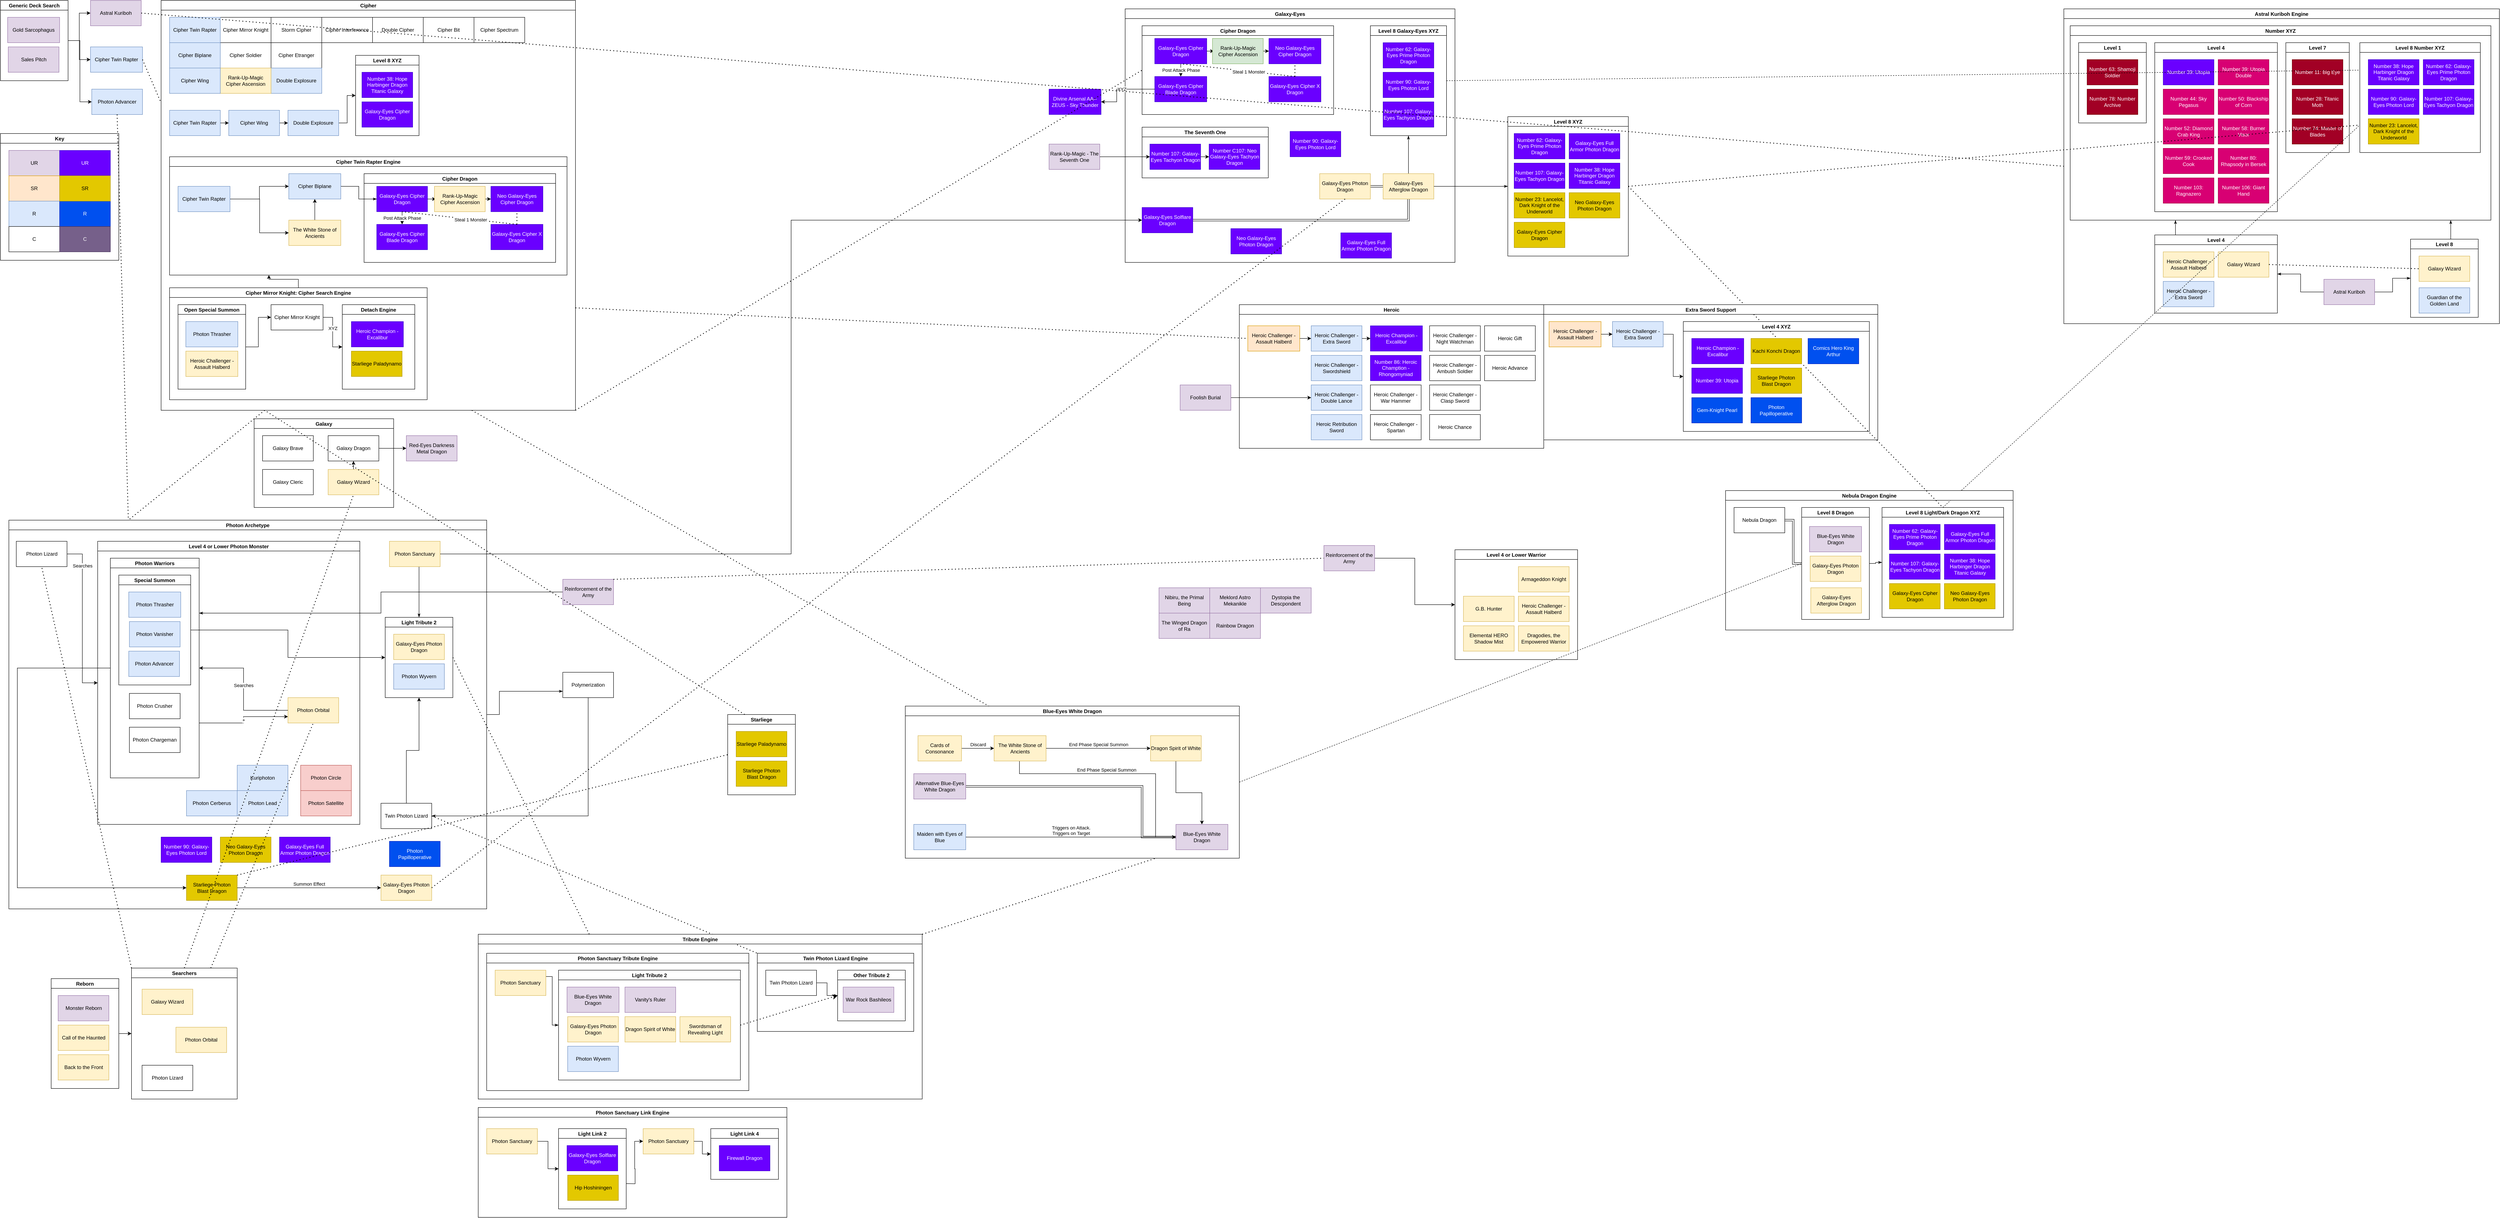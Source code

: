 <mxfile version="20.0.3" type="github" pages="2">
  <diagram id="QhzCPen-d7Ydq9bi7PbF" name="Nebula Cyclone">
    <mxGraphModel dx="2539" dy="1060" grid="1" gridSize="10" guides="1" tooltips="1" connect="1" arrows="1" fold="1" page="1" pageScale="1" pageWidth="850" pageHeight="1100" math="0" shadow="0">
      <root>
        <mxCell id="0" />
        <mxCell id="1" parent="0" />
        <mxCell id="zTiNMLr9CzoUcScXoijD-61" value="Blue-Eyes White Dragon" style="swimlane;" parent="1" vertex="1">
          <mxGeometry x="1310" y="1690" width="790" height="360" as="geometry">
            <mxRectangle x="1680" y="1710" width="180" height="30" as="alternateBounds" />
          </mxGeometry>
        </mxCell>
        <mxCell id="zTiNMLr9CzoUcScXoijD-45" value="Blue-Eyes White Dragon" style="whiteSpace=wrap;html=1;fillColor=#e1d5e7;strokeColor=#9673a6;" parent="zTiNMLr9CzoUcScXoijD-61" vertex="1">
          <mxGeometry x="640" y="280" width="123" height="60" as="geometry" />
        </mxCell>
        <mxCell id="l2UShrBRBGjynPekhrLH-11" style="edgeStyle=orthogonalEdgeStyle;rounded=0;orthogonalLoop=1;jettySize=auto;html=1;exitX=1;exitY=0.5;exitDx=0;exitDy=0;shape=link;" parent="zTiNMLr9CzoUcScXoijD-61" source="zTiNMLr9CzoUcScXoijD-53" target="zTiNMLr9CzoUcScXoijD-45" edge="1">
          <mxGeometry relative="1" as="geometry">
            <Array as="points">
              <mxPoint x="560" y="190" />
            </Array>
          </mxGeometry>
        </mxCell>
        <mxCell id="zTiNMLr9CzoUcScXoijD-53" value="Alternative Blue-Eyes White Dragon" style="whiteSpace=wrap;html=1;fillColor=#e1d5e7;strokeColor=#9673a6;" parent="zTiNMLr9CzoUcScXoijD-61" vertex="1">
          <mxGeometry x="20" y="160" width="123" height="60" as="geometry" />
        </mxCell>
        <mxCell id="l2UShrBRBGjynPekhrLH-18" value="End Phase Special Summon" style="edgeStyle=orthogonalEdgeStyle;rounded=0;orthogonalLoop=1;jettySize=auto;html=1;exitX=1;exitY=0.75;exitDx=0;exitDy=0;verticalAlign=bottom;" parent="zTiNMLr9CzoUcScXoijD-61" source="zTiNMLr9CzoUcScXoijD-35" target="zTiNMLr9CzoUcScXoijD-45" edge="1">
          <mxGeometry relative="1" as="geometry">
            <Array as="points">
              <mxPoint x="270" y="115" />
              <mxPoint x="270" y="160" />
              <mxPoint x="592" y="160" />
            </Array>
          </mxGeometry>
        </mxCell>
        <mxCell id="zTiNMLr9CzoUcScXoijD-35" value="The White Stone of Ancients" style="whiteSpace=wrap;html=1;fillColor=#fff2cc;strokeColor=#d6b656;" parent="zTiNMLr9CzoUcScXoijD-61" vertex="1">
          <mxGeometry x="210" y="70" width="123" height="60" as="geometry" />
        </mxCell>
        <mxCell id="zTiNMLr9CzoUcScXoijD-64" value="Discard" style="edgeStyle=orthogonalEdgeStyle;rounded=0;orthogonalLoop=1;jettySize=auto;html=1;entryX=0;entryY=0.5;entryDx=0;entryDy=0;startArrow=none;startFill=0;verticalAlign=bottom;" parent="zTiNMLr9CzoUcScXoijD-61" source="zTiNMLr9CzoUcScXoijD-63" target="zTiNMLr9CzoUcScXoijD-35" edge="1">
          <mxGeometry relative="1" as="geometry" />
        </mxCell>
        <mxCell id="zTiNMLr9CzoUcScXoijD-63" value="Cards of Consonance" style="whiteSpace=wrap;html=1;fillColor=#fff2cc;strokeColor=#d6b656;" parent="zTiNMLr9CzoUcScXoijD-61" vertex="1">
          <mxGeometry x="30" y="70" width="103" height="60" as="geometry" />
        </mxCell>
        <mxCell id="Q-s-1RZWSuP9mchZYQhX-3" value="Triggers on Attack.&lt;br&gt;Triggers on Target" style="edgeStyle=orthogonalEdgeStyle;rounded=0;orthogonalLoop=1;jettySize=auto;html=1;verticalAlign=bottom;" parent="zTiNMLr9CzoUcScXoijD-61" source="zTiNMLr9CzoUcScXoijD-62" target="zTiNMLr9CzoUcScXoijD-45" edge="1">
          <mxGeometry relative="1" as="geometry" />
        </mxCell>
        <mxCell id="zTiNMLr9CzoUcScXoijD-62" value="Maiden with Eyes of Blue" style="whiteSpace=wrap;html=1;fillColor=#dae8fc;strokeColor=#6c8ebf;" parent="zTiNMLr9CzoUcScXoijD-61" vertex="1">
          <mxGeometry x="20" y="280" width="123" height="60" as="geometry" />
        </mxCell>
        <mxCell id="nb5Zr3kI-z1roRI-nuSF-10" style="edgeStyle=orthogonalEdgeStyle;rounded=0;orthogonalLoop=1;jettySize=auto;html=1;" edge="1" parent="zTiNMLr9CzoUcScXoijD-61" source="pbqGAoasbMIYGQjwKCvz-158" target="zTiNMLr9CzoUcScXoijD-45">
          <mxGeometry relative="1" as="geometry" />
        </mxCell>
        <mxCell id="pbqGAoasbMIYGQjwKCvz-158" value="Dragon Spirit of White" style="whiteSpace=wrap;html=1;fillColor=#fff2cc;strokeColor=#d6b656;" parent="zTiNMLr9CzoUcScXoijD-61" vertex="1">
          <mxGeometry x="580" y="70" width="120" height="60" as="geometry" />
        </mxCell>
        <mxCell id="zTiNMLr9CzoUcScXoijD-40" value="End Phase Special Summon" style="edgeStyle=orthogonalEdgeStyle;rounded=0;orthogonalLoop=1;jettySize=auto;html=1;startArrow=none;startFill=0;verticalAlign=bottom;entryX=0;entryY=0.5;entryDx=0;entryDy=0;" parent="zTiNMLr9CzoUcScXoijD-61" source="zTiNMLr9CzoUcScXoijD-35" target="pbqGAoasbMIYGQjwKCvz-158" edge="1">
          <mxGeometry relative="1" as="geometry">
            <mxPoint x="240" y="130" as="targetPoint" />
          </mxGeometry>
        </mxCell>
        <mxCell id="l2UShrBRBGjynPekhrLH-2" value="" style="edgeStyle=orthogonalEdgeStyle;rounded=0;orthogonalLoop=1;jettySize=auto;html=1;verticalAlign=bottom;entryX=0;entryY=0.5;entryDx=0;entryDy=0;exitX=1;exitY=0.5;exitDx=0;exitDy=0;" parent="1" source="jnGaXYBud8jMKS-zdd2T-1" target="jnGaXYBud8jMKS-zdd2T-4" edge="1">
          <mxGeometry relative="1" as="geometry">
            <mxPoint x="260" y="130" as="targetPoint" />
          </mxGeometry>
        </mxCell>
        <mxCell id="pbqGAoasbMIYGQjwKCvz-136" style="edgeStyle=elbowEdgeStyle;rounded=0;orthogonalLoop=1;jettySize=auto;html=1;exitX=1;exitY=0.5;exitDx=0;exitDy=0;entryX=0;entryY=0.75;entryDx=0;entryDy=0;endArrow=classicThin;endFill=1;strokeWidth=1;" parent="1" source="l2UShrBRBGjynPekhrLH-40" target="l2UShrBRBGjynPekhrLH-76" edge="1">
          <mxGeometry relative="1" as="geometry">
            <Array as="points">
              <mxPoint x="350" y="1680" />
            </Array>
          </mxGeometry>
        </mxCell>
        <mxCell id="l2UShrBRBGjynPekhrLH-40" value="Photon Archetype" style="swimlane;startSize=23;fillColor=#FFFFFF;strokeColor=#000000;" parent="1" vertex="1">
          <mxGeometry x="-810" y="1250" width="1130" height="920" as="geometry" />
        </mxCell>
        <mxCell id="l2UShrBRBGjynPekhrLH-36" value="Starliege Photon Blast Dragon" style="whiteSpace=wrap;html=1;fillColor=#e3c800;strokeColor=#B09500;fontColor=#000000;" parent="l2UShrBRBGjynPekhrLH-40" vertex="1">
          <mxGeometry x="420" y="840" width="120" height="60" as="geometry" />
        </mxCell>
        <mxCell id="l2UShrBRBGjynPekhrLH-38" value="Galaxy-Eyes Photon Dragon" style="whiteSpace=wrap;html=1;fillColor=#fff2cc;strokeColor=#d6b656;" parent="l2UShrBRBGjynPekhrLH-40" vertex="1">
          <mxGeometry x="880" y="840" width="120" height="60" as="geometry" />
        </mxCell>
        <mxCell id="l2UShrBRBGjynPekhrLH-39" value="Summon Effect" style="edgeStyle=orthogonalEdgeStyle;rounded=0;orthogonalLoop=1;jettySize=auto;html=1;verticalAlign=bottom;" parent="l2UShrBRBGjynPekhrLH-40" source="l2UShrBRBGjynPekhrLH-36" target="l2UShrBRBGjynPekhrLH-38" edge="1">
          <mxGeometry relative="1" as="geometry" />
        </mxCell>
        <mxCell id="l2UShrBRBGjynPekhrLH-50" value="Searches" style="edgeStyle=orthogonalEdgeStyle;rounded=0;orthogonalLoop=1;jettySize=auto;html=1;verticalAlign=bottom;entryX=0;entryY=0.5;entryDx=0;entryDy=0;" parent="l2UShrBRBGjynPekhrLH-40" source="l2UShrBRBGjynPekhrLH-45" target="l2UShrBRBGjynPekhrLH-72" edge="1">
          <mxGeometry x="-0.614" relative="1" as="geometry">
            <mxPoint x="230" y="120" as="targetPoint" />
            <mxPoint as="offset" />
          </mxGeometry>
        </mxCell>
        <mxCell id="l2UShrBRBGjynPekhrLH-45" value="Photon Lizard" style="whiteSpace=wrap;html=1;" parent="l2UShrBRBGjynPekhrLH-40" vertex="1">
          <mxGeometry x="17.5" y="50" width="120" height="60" as="geometry" />
        </mxCell>
        <mxCell id="l2UShrBRBGjynPekhrLH-52" value="" style="edgeStyle=orthogonalEdgeStyle;rounded=0;orthogonalLoop=1;jettySize=auto;html=1;verticalAlign=bottom;exitX=0;exitY=0.5;exitDx=0;exitDy=0;" parent="l2UShrBRBGjynPekhrLH-40" source="l2UShrBRBGjynPekhrLH-47" target="l2UShrBRBGjynPekhrLH-36" edge="1">
          <mxGeometry x="0.617" relative="1" as="geometry">
            <mxPoint x="210" y="200" as="sourcePoint" />
            <mxPoint as="offset" />
            <Array as="points">
              <mxPoint x="20" y="350" />
              <mxPoint x="20" y="870" />
            </Array>
          </mxGeometry>
        </mxCell>
        <mxCell id="l2UShrBRBGjynPekhrLH-66" value="Twin Photon Lizard" style="whiteSpace=wrap;html=1;" parent="l2UShrBRBGjynPekhrLH-40" vertex="1">
          <mxGeometry x="880" y="670" width="120" height="60" as="geometry" />
        </mxCell>
        <mxCell id="l2UShrBRBGjynPekhrLH-72" value="Level 4 or Lower Photon Monster" style="swimlane;strokeColor=#000000;fillColor=#FFFFFF;" parent="l2UShrBRBGjynPekhrLH-40" vertex="1">
          <mxGeometry x="210" y="50" width="620" height="670" as="geometry" />
        </mxCell>
        <mxCell id="l2UShrBRBGjynPekhrLH-47" value="Photon Warriors" style="swimlane;" parent="l2UShrBRBGjynPekhrLH-72" vertex="1">
          <mxGeometry x="30" y="40" width="210" height="520" as="geometry" />
        </mxCell>
        <mxCell id="l2UShrBRBGjynPekhrLH-59" value="Photon Crusher" style="whiteSpace=wrap;html=1;" parent="l2UShrBRBGjynPekhrLH-47" vertex="1">
          <mxGeometry x="45" y="320" width="120" height="60" as="geometry" />
        </mxCell>
        <mxCell id="l2UShrBRBGjynPekhrLH-60" value="Special Summon" style="swimlane;" parent="l2UShrBRBGjynPekhrLH-47" vertex="1">
          <mxGeometry x="20" y="40" width="170" height="260" as="geometry" />
        </mxCell>
        <mxCell id="l2UShrBRBGjynPekhrLH-26" value="Photon Vanisher" style="whiteSpace=wrap;html=1;fillColor=#dae8fc;strokeColor=#6c8ebf;" parent="l2UShrBRBGjynPekhrLH-60" vertex="1">
          <mxGeometry x="25" y="110" width="120" height="60" as="geometry" />
        </mxCell>
        <mxCell id="l2UShrBRBGjynPekhrLH-44" value="Photon Advancer" style="whiteSpace=wrap;html=1;fillColor=#dae8fc;strokeColor=#6c8ebf;" parent="l2UShrBRBGjynPekhrLH-60" vertex="1">
          <mxGeometry x="23.5" y="180" width="120" height="60" as="geometry" />
        </mxCell>
        <mxCell id="l2UShrBRBGjynPekhrLH-4" value="Photon Thrasher" style="whiteSpace=wrap;html=1;fillColor=#dae8fc;strokeColor=#6c8ebf;" parent="l2UShrBRBGjynPekhrLH-60" vertex="1">
          <mxGeometry x="23.5" y="40" width="123" height="60" as="geometry" />
        </mxCell>
        <mxCell id="l2UShrBRBGjynPekhrLH-64" value="Photon Chargeman" style="whiteSpace=wrap;html=1;" parent="l2UShrBRBGjynPekhrLH-47" vertex="1">
          <mxGeometry x="45" y="400" width="120" height="60" as="geometry" />
        </mxCell>
        <mxCell id="l2UShrBRBGjynPekhrLH-53" value="Photon Orbital" style="whiteSpace=wrap;html=1;fillColor=#fff2cc;strokeColor=#d6b656;" parent="l2UShrBRBGjynPekhrLH-72" vertex="1">
          <mxGeometry x="450" y="370" width="120" height="60" as="geometry" />
        </mxCell>
        <mxCell id="l2UShrBRBGjynPekhrLH-54" value="Searches" style="edgeStyle=orthogonalEdgeStyle;rounded=0;orthogonalLoop=1;jettySize=auto;html=1;entryX=1;entryY=0.5;entryDx=0;entryDy=0;verticalAlign=bottom;" parent="l2UShrBRBGjynPekhrLH-72" source="l2UShrBRBGjynPekhrLH-53" target="l2UShrBRBGjynPekhrLH-47" edge="1">
          <mxGeometry relative="1" as="geometry">
            <mxPoint x="110" y="210" as="targetPoint" />
          </mxGeometry>
        </mxCell>
        <mxCell id="l2UShrBRBGjynPekhrLH-55" value="+" style="edgeStyle=orthogonalEdgeStyle;rounded=0;orthogonalLoop=1;jettySize=auto;html=1;exitX=1;exitY=0.75;exitDx=0;exitDy=0;entryX=0;entryY=0.75;entryDx=0;entryDy=0;" parent="l2UShrBRBGjynPekhrLH-72" source="l2UShrBRBGjynPekhrLH-47" target="l2UShrBRBGjynPekhrLH-53" edge="1">
          <mxGeometry relative="1" as="geometry" />
        </mxCell>
        <mxCell id="l2UShrBRBGjynPekhrLH-65" value="Photon Circle" style="whiteSpace=wrap;html=1;strokeColor=#b85450;fillColor=#f8cecc;" parent="l2UShrBRBGjynPekhrLH-72" vertex="1">
          <mxGeometry x="480" y="530" width="120" height="60" as="geometry" />
        </mxCell>
        <mxCell id="l2UShrBRBGjynPekhrLH-67" value="Photon Satellite" style="whiteSpace=wrap;html=1;strokeColor=#b85450;fillColor=#f8cecc;" parent="l2UShrBRBGjynPekhrLH-72" vertex="1">
          <mxGeometry x="480" y="590" width="120" height="60" as="geometry" />
        </mxCell>
        <mxCell id="UR9S5s7uBedvsv_nVr1A-1" value="Kuriphoton" style="whiteSpace=wrap;html=1;fillColor=#dae8fc;strokeColor=#6c8ebf;" parent="l2UShrBRBGjynPekhrLH-72" vertex="1">
          <mxGeometry x="330" y="530" width="120" height="60" as="geometry" />
        </mxCell>
        <mxCell id="UR9S5s7uBedvsv_nVr1A-2" value="Photon Lead" style="whiteSpace=wrap;html=1;fillColor=#dae8fc;strokeColor=#6c8ebf;" parent="l2UShrBRBGjynPekhrLH-72" vertex="1">
          <mxGeometry x="330" y="590" width="120" height="60" as="geometry" />
        </mxCell>
        <mxCell id="pbqGAoasbMIYGQjwKCvz-20" value="Photon Cerberus" style="whiteSpace=wrap;html=1;fillColor=#dae8fc;strokeColor=#6c8ebf;" parent="l2UShrBRBGjynPekhrLH-72" vertex="1">
          <mxGeometry x="210" y="590" width="120" height="60" as="geometry" />
        </mxCell>
        <mxCell id="pbqGAoasbMIYGQjwKCvz-123" style="edgeStyle=elbowEdgeStyle;rounded=0;orthogonalLoop=1;jettySize=auto;html=1;entryX=0.5;entryY=0;entryDx=0;entryDy=0;endArrow=classicThin;endFill=1;strokeWidth=1;" parent="l2UShrBRBGjynPekhrLH-40" source="adbf0gxOKINehE4KzGT6-16" target="pbqGAoasbMIYGQjwKCvz-120" edge="1">
          <mxGeometry relative="1" as="geometry" />
        </mxCell>
        <mxCell id="adbf0gxOKINehE4KzGT6-16" value="Photon Sanctuary" style="whiteSpace=wrap;html=1;fillColor=#fff2cc;strokeColor=#d6b656;" parent="l2UShrBRBGjynPekhrLH-40" vertex="1">
          <mxGeometry x="900" y="50" width="120" height="60" as="geometry" />
        </mxCell>
        <mxCell id="pbqGAoasbMIYGQjwKCvz-82" value="Galaxy-Eyes Full Armor Photon Dragon" style="whiteSpace=wrap;html=1;fillColor=#6a00ff;fontColor=#ffffff;strokeColor=#3700CC;" parent="l2UShrBRBGjynPekhrLH-40" vertex="1">
          <mxGeometry x="640" y="750" width="120" height="60" as="geometry" />
        </mxCell>
        <mxCell id="pbqGAoasbMIYGQjwKCvz-86" value="Neo Galaxy-Eyes Photon Dragon" style="whiteSpace=wrap;html=1;fillColor=#e3c800;fontColor=#000000;strokeColor=#B09500;" parent="l2UShrBRBGjynPekhrLH-40" vertex="1">
          <mxGeometry x="500" y="750" width="120" height="60" as="geometry" />
        </mxCell>
        <mxCell id="pbqGAoasbMIYGQjwKCvz-115" value="Number 90: Galaxy-Eyes Photon Lord" style="whiteSpace=wrap;html=1;fillColor=#6a00ff;fontColor=#ffffff;strokeColor=#3700CC;" parent="l2UShrBRBGjynPekhrLH-40" vertex="1">
          <mxGeometry x="360" y="750" width="120" height="60" as="geometry" />
        </mxCell>
        <mxCell id="pbqGAoasbMIYGQjwKCvz-120" value="Light Tribute 2" style="swimlane;" parent="l2UShrBRBGjynPekhrLH-40" vertex="1">
          <mxGeometry x="890" y="230" width="160" height="190" as="geometry" />
        </mxCell>
        <mxCell id="pbqGAoasbMIYGQjwKCvz-124" value="Galaxy-Eyes Photon Dragon" style="whiteSpace=wrap;html=1;fillColor=#fff2cc;strokeColor=#d6b656;" parent="pbqGAoasbMIYGQjwKCvz-120" vertex="1">
          <mxGeometry x="20" y="40" width="120" height="60" as="geometry" />
        </mxCell>
        <mxCell id="l2UShrBRBGjynPekhrLH-57" value="Photon Wyvern" style="whiteSpace=wrap;html=1;fillColor=#dae8fc;strokeColor=#6c8ebf;" parent="pbqGAoasbMIYGQjwKCvz-120" vertex="1">
          <mxGeometry x="20" y="110" width="120" height="60" as="geometry" />
        </mxCell>
        <mxCell id="l2UShrBRBGjynPekhrLH-62" value="" style="edgeStyle=orthogonalEdgeStyle;rounded=0;orthogonalLoop=1;jettySize=auto;html=1;exitX=1;exitY=0.5;exitDx=0;exitDy=0;entryX=0;entryY=0.5;entryDx=0;entryDy=0;" parent="l2UShrBRBGjynPekhrLH-40" source="l2UShrBRBGjynPekhrLH-60" target="pbqGAoasbMIYGQjwKCvz-120" edge="1">
          <mxGeometry relative="1" as="geometry" />
        </mxCell>
        <mxCell id="adbf0gxOKINehE4KzGT6-19" style="edgeStyle=orthogonalEdgeStyle;rounded=0;orthogonalLoop=1;jettySize=auto;html=1;entryX=0.5;entryY=1;entryDx=0;entryDy=0;" parent="l2UShrBRBGjynPekhrLH-40" source="l2UShrBRBGjynPekhrLH-66" target="pbqGAoasbMIYGQjwKCvz-120" edge="1">
          <mxGeometry relative="1" as="geometry" />
        </mxCell>
        <mxCell id="txT3GadFUaNJ2-0Mj7JB-14" value="Photon Papilloperative" style="whiteSpace=wrap;html=1;fillColor=#0050ef;fontColor=#ffffff;strokeColor=#001DBC;" parent="l2UShrBRBGjynPekhrLH-40" vertex="1">
          <mxGeometry x="900" y="760" width="120" height="60" as="geometry" />
        </mxCell>
        <mxCell id="l2UShrBRBGjynPekhrLH-56" value="Cipher" style="swimlane;" parent="1" vertex="1">
          <mxGeometry x="-450" y="20" width="980" height="970" as="geometry" />
        </mxCell>
        <mxCell id="l2UShrBRBGjynPekhrLH-17" value="Cipher Twin Rapter Engine" style="swimlane;" parent="l2UShrBRBGjynPekhrLH-56" vertex="1">
          <mxGeometry x="20" y="370" width="940" height="280" as="geometry" />
        </mxCell>
        <mxCell id="nb5Zr3kI-z1roRI-nuSF-15" style="edgeStyle=orthogonalEdgeStyle;rounded=0;orthogonalLoop=1;jettySize=auto;html=1;exitX=1;exitY=0.5;exitDx=0;exitDy=0;entryX=0;entryY=0.5;entryDx=0;entryDy=0;" edge="1" parent="l2UShrBRBGjynPekhrLH-17" source="zTiNMLr9CzoUcScXoijD-1" target="pbqGAoasbMIYGQjwKCvz-91">
          <mxGeometry relative="1" as="geometry">
            <Array as="points">
              <mxPoint x="213" y="100" />
              <mxPoint x="213" y="180" />
            </Array>
          </mxGeometry>
        </mxCell>
        <mxCell id="nb5Zr3kI-z1roRI-nuSF-17" style="edgeStyle=orthogonalEdgeStyle;rounded=0;orthogonalLoop=1;jettySize=auto;html=1;entryX=0;entryY=0.5;entryDx=0;entryDy=0;" edge="1" parent="l2UShrBRBGjynPekhrLH-17" source="zTiNMLr9CzoUcScXoijD-1" target="zTiNMLr9CzoUcScXoijD-3">
          <mxGeometry relative="1" as="geometry" />
        </mxCell>
        <mxCell id="zTiNMLr9CzoUcScXoijD-1" value="Cipher Twin Rapter" style="rounded=0;whiteSpace=wrap;html=1;fillColor=#dae8fc;strokeColor=#6c8ebf;" parent="l2UShrBRBGjynPekhrLH-17" vertex="1">
          <mxGeometry x="20" y="70" width="123" height="60" as="geometry" />
        </mxCell>
        <mxCell id="pbqGAoasbMIYGQjwKCvz-95" value="Cipher Dragon" style="swimlane;" parent="l2UShrBRBGjynPekhrLH-17" vertex="1">
          <mxGeometry x="460" y="40" width="453" height="210" as="geometry" />
        </mxCell>
        <mxCell id="pbqGAoasbMIYGQjwKCvz-96" value="Neo Galaxy-Eyes Cipher Dragon" style="whiteSpace=wrap;html=1;fillColor=#6a00ff;strokeColor=#3700CC;fontColor=#ffffff;" parent="pbqGAoasbMIYGQjwKCvz-95" vertex="1">
          <mxGeometry x="300" y="30" width="123" height="60" as="geometry" />
        </mxCell>
        <mxCell id="pbqGAoasbMIYGQjwKCvz-97" value="Galaxy-Eyes Cipher X Dragon" style="whiteSpace=wrap;html=1;fillColor=#6a00ff;strokeColor=#3700CC;fontColor=#ffffff;" parent="pbqGAoasbMIYGQjwKCvz-95" vertex="1">
          <mxGeometry x="300" y="120" width="123" height="60" as="geometry" />
        </mxCell>
        <mxCell id="pbqGAoasbMIYGQjwKCvz-98" value="" style="endArrow=none;dashed=1;html=1;dashPattern=1 3;strokeWidth=2;rounded=0;exitX=0.5;exitY=0;exitDx=0;exitDy=0;entryX=0.5;entryY=1;entryDx=0;entryDy=0;" parent="pbqGAoasbMIYGQjwKCvz-95" source="pbqGAoasbMIYGQjwKCvz-97" target="pbqGAoasbMIYGQjwKCvz-96" edge="1">
          <mxGeometry width="50" height="50" relative="1" as="geometry">
            <mxPoint x="421.5" y="120" as="sourcePoint" />
            <mxPoint x="421.5" y="90" as="targetPoint" />
          </mxGeometry>
        </mxCell>
        <mxCell id="pbqGAoasbMIYGQjwKCvz-99" style="edgeStyle=orthogonalEdgeStyle;rounded=0;orthogonalLoop=1;jettySize=auto;html=1;entryX=0;entryY=0.5;entryDx=0;entryDy=0;startArrow=none;startFill=0;" parent="pbqGAoasbMIYGQjwKCvz-95" target="pbqGAoasbMIYGQjwKCvz-96" edge="1">
          <mxGeometry relative="1" as="geometry">
            <mxPoint x="280" y="60" as="sourcePoint" />
          </mxGeometry>
        </mxCell>
        <mxCell id="pbqGAoasbMIYGQjwKCvz-100" value="Galaxy-Eyes Cipher Dragon" style="whiteSpace=wrap;html=1;fillColor=#6a00ff;strokeColor=#3700CC;fontColor=#ffffff;" parent="pbqGAoasbMIYGQjwKCvz-95" vertex="1">
          <mxGeometry x="30" y="30" width="120" height="60" as="geometry" />
        </mxCell>
        <mxCell id="pbqGAoasbMIYGQjwKCvz-101" style="edgeStyle=orthogonalEdgeStyle;rounded=0;orthogonalLoop=1;jettySize=auto;html=1;exitX=1;exitY=0.5;exitDx=0;exitDy=0;entryX=0.029;entryY=0.5;entryDx=0;entryDy=0;startArrow=none;startFill=0;entryPerimeter=0;" parent="pbqGAoasbMIYGQjwKCvz-95" source="pbqGAoasbMIYGQjwKCvz-100" target="pbqGAoasbMIYGQjwKCvz-106" edge="1">
          <mxGeometry relative="1" as="geometry">
            <mxPoint x="165" y="60" as="targetPoint" />
          </mxGeometry>
        </mxCell>
        <mxCell id="pbqGAoasbMIYGQjwKCvz-102" value="" style="endArrow=none;dashed=1;html=1;dashPattern=1 3;strokeWidth=2;rounded=0;entryX=0.5;entryY=1;entryDx=0;entryDy=0;exitX=0.5;exitY=0;exitDx=0;exitDy=0;" parent="pbqGAoasbMIYGQjwKCvz-95" source="pbqGAoasbMIYGQjwKCvz-97" target="pbqGAoasbMIYGQjwKCvz-100" edge="1">
          <mxGeometry width="50" height="50" relative="1" as="geometry">
            <mxPoint x="205" y="130" as="sourcePoint" />
            <mxPoint x="255" y="80" as="targetPoint" />
          </mxGeometry>
        </mxCell>
        <mxCell id="pbqGAoasbMIYGQjwKCvz-103" value="Steal 1 Monster" style="edgeLabel;html=1;align=center;verticalAlign=middle;resizable=0;points=[];" parent="pbqGAoasbMIYGQjwKCvz-102" vertex="1" connectable="0">
          <mxGeometry x="-0.19" y="1" relative="1" as="geometry">
            <mxPoint as="offset" />
          </mxGeometry>
        </mxCell>
        <mxCell id="pbqGAoasbMIYGQjwKCvz-104" value="Galaxy-Eyes Cipher Blade Dragon" style="whiteSpace=wrap;html=1;fillColor=#6a00ff;strokeColor=#3700CC;fontColor=#ffffff;" parent="pbqGAoasbMIYGQjwKCvz-95" vertex="1">
          <mxGeometry x="30" y="120" width="120" height="60" as="geometry" />
        </mxCell>
        <mxCell id="pbqGAoasbMIYGQjwKCvz-105" value="Post Attack Phase" style="edgeStyle=orthogonalEdgeStyle;rounded=0;orthogonalLoop=1;jettySize=auto;html=1;exitX=0.5;exitY=1;exitDx=0;exitDy=0;startArrow=none;startFill=0;" parent="pbqGAoasbMIYGQjwKCvz-95" source="pbqGAoasbMIYGQjwKCvz-100" target="pbqGAoasbMIYGQjwKCvz-104" edge="1">
          <mxGeometry relative="1" as="geometry" />
        </mxCell>
        <mxCell id="pbqGAoasbMIYGQjwKCvz-106" value="&lt;div&gt;&lt;br&gt;&lt;/div&gt;&lt;div&gt;Rank-Up-Magic Cipher Ascension&lt;/div&gt;&lt;div&gt;&lt;br&gt;&lt;/div&gt;" style="whiteSpace=wrap;html=1;fillColor=#fff2cc;strokeColor=#d6b656;" parent="pbqGAoasbMIYGQjwKCvz-95" vertex="1">
          <mxGeometry x="166.5" y="30" width="120" height="60" as="geometry" />
        </mxCell>
        <mxCell id="pbqGAoasbMIYGQjwKCvz-89" style="edgeStyle=elbowEdgeStyle;rounded=0;orthogonalLoop=1;jettySize=auto;html=1;entryX=0;entryY=0.5;entryDx=0;entryDy=0;endArrow=classicThin;endFill=1;strokeWidth=1;" parent="l2UShrBRBGjynPekhrLH-17" source="zTiNMLr9CzoUcScXoijD-3" target="pbqGAoasbMIYGQjwKCvz-100" edge="1">
          <mxGeometry relative="1" as="geometry">
            <mxPoint x="800" y="110" as="targetPoint" />
          </mxGeometry>
        </mxCell>
        <mxCell id="nb5Zr3kI-z1roRI-nuSF-16" style="edgeStyle=orthogonalEdgeStyle;rounded=0;orthogonalLoop=1;jettySize=auto;html=1;entryX=0.5;entryY=1;entryDx=0;entryDy=0;" edge="1" parent="l2UShrBRBGjynPekhrLH-17" source="pbqGAoasbMIYGQjwKCvz-91" target="zTiNMLr9CzoUcScXoijD-3">
          <mxGeometry relative="1" as="geometry" />
        </mxCell>
        <mxCell id="pbqGAoasbMIYGQjwKCvz-91" value="The White Stone of Ancients" style="whiteSpace=wrap;html=1;fillColor=#fff2cc;strokeColor=#d6b656;" parent="l2UShrBRBGjynPekhrLH-17" vertex="1">
          <mxGeometry x="282" y="150" width="123" height="60" as="geometry" />
        </mxCell>
        <mxCell id="zTiNMLr9CzoUcScXoijD-3" value="Cipher Biplane" style="rounded=0;whiteSpace=wrap;html=1;fillColor=#dae8fc;strokeColor=#6c8ebf;" parent="l2UShrBRBGjynPekhrLH-17" vertex="1">
          <mxGeometry x="282" y="40" width="123" height="60" as="geometry" />
        </mxCell>
        <mxCell id="adbf0gxOKINehE4KzGT6-20" value="Cipher Soldier" style="whiteSpace=wrap;html=1;" parent="l2UShrBRBGjynPekhrLH-56" vertex="1">
          <mxGeometry x="140" y="100" width="120" height="60" as="geometry" />
        </mxCell>
        <mxCell id="pbqGAoasbMIYGQjwKCvz-110" value="Cipher Mirror Knight" style="whiteSpace=wrap;html=1;" parent="l2UShrBRBGjynPekhrLH-56" vertex="1">
          <mxGeometry x="140" y="40" width="120" height="60" as="geometry" />
        </mxCell>
        <mxCell id="nb5Zr3kI-z1roRI-nuSF-14" style="edgeStyle=orthogonalEdgeStyle;rounded=0;orthogonalLoop=1;jettySize=auto;html=1;exitX=0.5;exitY=0;exitDx=0;exitDy=0;entryX=0.25;entryY=1;entryDx=0;entryDy=0;" edge="1" parent="l2UShrBRBGjynPekhrLH-56" source="l2UShrBRBGjynPekhrLH-14" target="l2UShrBRBGjynPekhrLH-17">
          <mxGeometry relative="1" as="geometry" />
        </mxCell>
        <mxCell id="l2UShrBRBGjynPekhrLH-14" value="Cipher Mirror Knight: Cipher Search Engine" style="swimlane;" parent="l2UShrBRBGjynPekhrLH-56" vertex="1">
          <mxGeometry x="20" y="680" width="609.25" height="265" as="geometry" />
        </mxCell>
        <mxCell id="zTiNMLr9CzoUcScXoijD-31" value="Cipher Mirror Knight" style="whiteSpace=wrap;html=1;" parent="l2UShrBRBGjynPekhrLH-14" vertex="1">
          <mxGeometry x="240" y="40" width="123" height="60" as="geometry" />
        </mxCell>
        <mxCell id="l2UShrBRBGjynPekhrLH-9" value="XYZ" style="edgeStyle=orthogonalEdgeStyle;rounded=0;orthogonalLoop=1;jettySize=auto;html=1;verticalAlign=bottom;entryX=0;entryY=0.5;entryDx=0;entryDy=0;" parent="l2UShrBRBGjynPekhrLH-14" source="zTiNMLr9CzoUcScXoijD-31" target="UR9S5s7uBedvsv_nVr1A-6" edge="1">
          <mxGeometry relative="1" as="geometry" />
        </mxCell>
        <mxCell id="UR9S5s7uBedvsv_nVr1A-6" value="Detach Engine" style="swimlane;" parent="l2UShrBRBGjynPekhrLH-14" vertex="1">
          <mxGeometry x="408.5" y="40" width="171.5" height="200" as="geometry" />
        </mxCell>
        <mxCell id="l2UShrBRBGjynPekhrLH-8" value="Heroic Champion - Excalibur" style="whiteSpace=wrap;html=1;fillColor=#6a00ff;strokeColor=#3700CC;fontColor=#ffffff;" parent="UR9S5s7uBedvsv_nVr1A-6" vertex="1">
          <mxGeometry x="21.5" y="40" width="123" height="60" as="geometry" />
        </mxCell>
        <mxCell id="UR9S5s7uBedvsv_nVr1A-5" value="Starliege Paladynamo" style="whiteSpace=wrap;html=1;fillColor=#e3c800;strokeColor=#B09500;fontColor=#000000;" parent="UR9S5s7uBedvsv_nVr1A-6" vertex="1">
          <mxGeometry x="21.5" y="110" width="120" height="60" as="geometry" />
        </mxCell>
        <mxCell id="BG-a_SNpc-vBUfbROAem-4" style="edgeStyle=orthogonalEdgeStyle;rounded=0;orthogonalLoop=1;jettySize=auto;html=1;entryX=0;entryY=0.5;entryDx=0;entryDy=0;startArrow=none;startFill=0;endArrow=classic;endFill=1;" parent="l2UShrBRBGjynPekhrLH-14" source="BG-a_SNpc-vBUfbROAem-3" target="zTiNMLr9CzoUcScXoijD-31" edge="1">
          <mxGeometry relative="1" as="geometry" />
        </mxCell>
        <mxCell id="BG-a_SNpc-vBUfbROAem-3" value="Open Special Summon" style="swimlane;" parent="l2UShrBRBGjynPekhrLH-14" vertex="1">
          <mxGeometry x="20" y="40" width="160" height="200" as="geometry" />
        </mxCell>
        <mxCell id="l2UShrBRBGjynPekhrLH-6" value="Heroic Challenger - Assault Halberd" style="whiteSpace=wrap;html=1;fillColor=#fff2cc;strokeColor=#d6b656;" parent="BG-a_SNpc-vBUfbROAem-3" vertex="1">
          <mxGeometry x="18.5" y="110" width="123" height="60" as="geometry" />
        </mxCell>
        <mxCell id="pbqGAoasbMIYGQjwKCvz-108" value="Photon Thrasher" style="whiteSpace=wrap;html=1;fillColor=#dae8fc;strokeColor=#6c8ebf;" parent="BG-a_SNpc-vBUfbROAem-3" vertex="1">
          <mxGeometry x="18.5" y="40" width="123" height="60" as="geometry" />
        </mxCell>
        <mxCell id="nb5Zr3kI-z1roRI-nuSF-12" value="Cipher Twin Rapter" style="rounded=0;whiteSpace=wrap;html=1;fillColor=#dae8fc;strokeColor=#6c8ebf;" vertex="1" parent="l2UShrBRBGjynPekhrLH-56">
          <mxGeometry x="20" y="40" width="120" height="60" as="geometry" />
        </mxCell>
        <mxCell id="nb5Zr3kI-z1roRI-nuSF-13" value="Cipher Biplane" style="rounded=0;whiteSpace=wrap;html=1;fillColor=#dae8fc;strokeColor=#6c8ebf;" vertex="1" parent="l2UShrBRBGjynPekhrLH-56">
          <mxGeometry x="20" y="100" width="120" height="60" as="geometry" />
        </mxCell>
        <mxCell id="nb5Zr3kI-z1roRI-nuSF-18" value="Cipher Etranger" style="whiteSpace=wrap;html=1;" vertex="1" parent="l2UShrBRBGjynPekhrLH-56">
          <mxGeometry x="260" y="100" width="120" height="60" as="geometry" />
        </mxCell>
        <mxCell id="nb5Zr3kI-z1roRI-nuSF-19" value="Double Explosure" style="whiteSpace=wrap;html=1;fillColor=#dae8fc;strokeColor=#6c8ebf;" vertex="1" parent="l2UShrBRBGjynPekhrLH-56">
          <mxGeometry x="260" y="160" width="120" height="60" as="geometry" />
        </mxCell>
        <mxCell id="nb5Zr3kI-z1roRI-nuSF-20" value="Storm Cipher" style="whiteSpace=wrap;html=1;" vertex="1" parent="l2UShrBRBGjynPekhrLH-56">
          <mxGeometry x="260" y="40" width="120" height="60" as="geometry" />
        </mxCell>
        <mxCell id="nb5Zr3kI-z1roRI-nuSF-41" value="&lt;div&gt;&lt;br&gt;&lt;/div&gt;&lt;div&gt;Rank-Up-Magic Cipher Ascension&lt;/div&gt;&lt;div&gt;&lt;br&gt;&lt;/div&gt;" style="whiteSpace=wrap;html=1;fillColor=#fff2cc;strokeColor=#d6b656;" vertex="1" parent="l2UShrBRBGjynPekhrLH-56">
          <mxGeometry x="140" y="160" width="120" height="60" as="geometry" />
        </mxCell>
        <mxCell id="nb5Zr3kI-z1roRI-nuSF-42" value="Cipher Wing" style="whiteSpace=wrap;html=1;fillColor=#dae8fc;strokeColor=#6c8ebf;" vertex="1" parent="l2UShrBRBGjynPekhrLH-56">
          <mxGeometry x="20" y="160" width="120" height="60" as="geometry" />
        </mxCell>
        <mxCell id="nb5Zr3kI-z1roRI-nuSF-46" style="edgeStyle=orthogonalEdgeStyle;rounded=0;orthogonalLoop=1;jettySize=auto;html=1;exitX=1;exitY=0.5;exitDx=0;exitDy=0;entryX=0;entryY=0.5;entryDx=0;entryDy=0;" edge="1" parent="l2UShrBRBGjynPekhrLH-56" source="nb5Zr3kI-z1roRI-nuSF-43" target="nb5Zr3kI-z1roRI-nuSF-44">
          <mxGeometry relative="1" as="geometry" />
        </mxCell>
        <mxCell id="nb5Zr3kI-z1roRI-nuSF-43" value="Cipher Twin Rapter" style="rounded=0;whiteSpace=wrap;html=1;fillColor=#dae8fc;strokeColor=#6c8ebf;" vertex="1" parent="l2UShrBRBGjynPekhrLH-56">
          <mxGeometry x="20" y="260" width="120" height="60" as="geometry" />
        </mxCell>
        <mxCell id="nb5Zr3kI-z1roRI-nuSF-47" style="edgeStyle=orthogonalEdgeStyle;rounded=0;orthogonalLoop=1;jettySize=auto;html=1;exitX=1;exitY=0.5;exitDx=0;exitDy=0;entryX=0;entryY=0.5;entryDx=0;entryDy=0;" edge="1" parent="l2UShrBRBGjynPekhrLH-56" source="nb5Zr3kI-z1roRI-nuSF-44" target="nb5Zr3kI-z1roRI-nuSF-45">
          <mxGeometry relative="1" as="geometry" />
        </mxCell>
        <mxCell id="nb5Zr3kI-z1roRI-nuSF-44" value="Cipher Wing" style="whiteSpace=wrap;html=1;fillColor=#dae8fc;strokeColor=#6c8ebf;" vertex="1" parent="l2UShrBRBGjynPekhrLH-56">
          <mxGeometry x="160" y="260" width="120" height="60" as="geometry" />
        </mxCell>
        <mxCell id="nb5Zr3kI-z1roRI-nuSF-49" style="edgeStyle=orthogonalEdgeStyle;rounded=0;orthogonalLoop=1;jettySize=auto;html=1;exitX=1;exitY=0.5;exitDx=0;exitDy=0;entryX=0;entryY=0.5;entryDx=0;entryDy=0;" edge="1" parent="l2UShrBRBGjynPekhrLH-56" source="nb5Zr3kI-z1roRI-nuSF-45" target="nb5Zr3kI-z1roRI-nuSF-48">
          <mxGeometry relative="1" as="geometry" />
        </mxCell>
        <mxCell id="nb5Zr3kI-z1roRI-nuSF-45" value="Double Explosure" style="whiteSpace=wrap;html=1;fillColor=#dae8fc;strokeColor=#6c8ebf;" vertex="1" parent="l2UShrBRBGjynPekhrLH-56">
          <mxGeometry x="300" y="260" width="120" height="60" as="geometry" />
        </mxCell>
        <mxCell id="nb5Zr3kI-z1roRI-nuSF-48" value="Level 8 XYZ" style="swimlane;" vertex="1" parent="l2UShrBRBGjynPekhrLH-56">
          <mxGeometry x="460" y="130" width="150" height="190" as="geometry" />
        </mxCell>
        <mxCell id="nb5Zr3kI-z1roRI-nuSF-50" value="Number 38: Hope Harbinger Dragon Titanic Galaxy" style="whiteSpace=wrap;html=1;fillColor=#6a00ff;fontColor=#ffffff;strokeColor=#3700CC;" vertex="1" parent="nb5Zr3kI-z1roRI-nuSF-48">
          <mxGeometry x="15" y="40" width="120" height="60" as="geometry" />
        </mxCell>
        <mxCell id="nb5Zr3kI-z1roRI-nuSF-51" value="Galaxy-Eyes Cipher Dragon" style="whiteSpace=wrap;html=1;fillColor=#6a00ff;strokeColor=#3700CC;fontColor=#ffffff;" vertex="1" parent="nb5Zr3kI-z1roRI-nuSF-48">
          <mxGeometry x="15" y="110" width="120" height="60" as="geometry" />
        </mxCell>
        <mxCell id="nb5Zr3kI-z1roRI-nuSF-52" value="Cipher Interference" style="whiteSpace=wrap;html=1;" vertex="1" parent="l2UShrBRBGjynPekhrLH-56">
          <mxGeometry x="380" y="40" width="120" height="60" as="geometry" />
        </mxCell>
        <mxCell id="nb5Zr3kI-z1roRI-nuSF-53" value="Double Cipher" style="whiteSpace=wrap;html=1;" vertex="1" parent="l2UShrBRBGjynPekhrLH-56">
          <mxGeometry x="500" y="40" width="120" height="60" as="geometry" />
        </mxCell>
        <mxCell id="nb5Zr3kI-z1roRI-nuSF-54" value="Cipher Bit" style="whiteSpace=wrap;html=1;" vertex="1" parent="l2UShrBRBGjynPekhrLH-56">
          <mxGeometry x="620" y="40" width="120" height="60" as="geometry" />
        </mxCell>
        <mxCell id="nb5Zr3kI-z1roRI-nuSF-55" value="Cipher Spectrum" style="whiteSpace=wrap;html=1;" vertex="1" parent="l2UShrBRBGjynPekhrLH-56">
          <mxGeometry x="740" y="40" width="120" height="60" as="geometry" />
        </mxCell>
        <mxCell id="l2UShrBRBGjynPekhrLH-70" value="Galaxy" style="swimlane;strokeColor=#000000;fillColor=#FFFFFF;" parent="1" vertex="1">
          <mxGeometry x="-230" y="1010" width="330" height="210" as="geometry" />
        </mxCell>
        <mxCell id="l2UShrBRBGjynPekhrLH-69" value="Galaxy Cleric" style="whiteSpace=wrap;html=1;" parent="l2UShrBRBGjynPekhrLH-70" vertex="1">
          <mxGeometry x="20" y="120" width="120" height="60" as="geometry" />
        </mxCell>
        <mxCell id="l2UShrBRBGjynPekhrLH-63" value="Galaxy Brave" style="whiteSpace=wrap;html=1;" parent="l2UShrBRBGjynPekhrLH-70" vertex="1">
          <mxGeometry x="20" y="40" width="120" height="60" as="geometry" />
        </mxCell>
        <mxCell id="UR9S5s7uBedvsv_nVr1A-95" value="Galaxy Dragon" style="whiteSpace=wrap;html=1;" parent="l2UShrBRBGjynPekhrLH-70" vertex="1">
          <mxGeometry x="175" y="40" width="120" height="60" as="geometry" />
        </mxCell>
        <mxCell id="UR9S5s7uBedvsv_nVr1A-98" style="edgeStyle=orthogonalEdgeStyle;rounded=0;orthogonalLoop=1;jettySize=auto;html=1;exitX=0.5;exitY=0;exitDx=0;exitDy=0;entryX=0.5;entryY=1;entryDx=0;entryDy=0;" parent="l2UShrBRBGjynPekhrLH-70" source="UR9S5s7uBedvsv_nVr1A-97" target="UR9S5s7uBedvsv_nVr1A-95" edge="1">
          <mxGeometry relative="1" as="geometry" />
        </mxCell>
        <mxCell id="UR9S5s7uBedvsv_nVr1A-97" value="Galaxy Wizard" style="whiteSpace=wrap;html=1;fillColor=#fff2cc;strokeColor=#d6b656;" parent="l2UShrBRBGjynPekhrLH-70" vertex="1">
          <mxGeometry x="175" y="120" width="120" height="60" as="geometry" />
        </mxCell>
        <mxCell id="pbqGAoasbMIYGQjwKCvz-137" style="edgeStyle=elbowEdgeStyle;rounded=0;orthogonalLoop=1;jettySize=auto;html=1;exitX=0.5;exitY=1;exitDx=0;exitDy=0;endArrow=classicThin;endFill=1;strokeWidth=1;" parent="1" source="l2UShrBRBGjynPekhrLH-76" target="l2UShrBRBGjynPekhrLH-66" edge="1">
          <mxGeometry relative="1" as="geometry">
            <Array as="points">
              <mxPoint x="560" y="1830" />
            </Array>
          </mxGeometry>
        </mxCell>
        <mxCell id="l2UShrBRBGjynPekhrLH-76" value="Polymerization" style="whiteSpace=wrap;html=1;" parent="1" vertex="1">
          <mxGeometry x="500" y="1610" width="120" height="60" as="geometry" />
        </mxCell>
        <mxCell id="UR9S5s7uBedvsv_nVr1A-28" value="Galaxy-Eyes" style="swimlane;" parent="1" vertex="1">
          <mxGeometry x="1830" y="40" width="780" height="600" as="geometry" />
        </mxCell>
        <mxCell id="l2UShrBRBGjynPekhrLH-3" value="Cipher Dragon" style="swimlane;" parent="UR9S5s7uBedvsv_nVr1A-28" vertex="1">
          <mxGeometry x="40" y="40" width="453" height="210" as="geometry" />
        </mxCell>
        <mxCell id="zTiNMLr9CzoUcScXoijD-10" value="Neo Galaxy-Eyes Cipher Dragon" style="whiteSpace=wrap;html=1;fillColor=#6a00ff;strokeColor=#3700CC;fontColor=#ffffff;" parent="l2UShrBRBGjynPekhrLH-3" vertex="1">
          <mxGeometry x="300" y="30" width="123" height="60" as="geometry" />
        </mxCell>
        <mxCell id="zTiNMLr9CzoUcScXoijD-13" value="Galaxy-Eyes Cipher X Dragon" style="whiteSpace=wrap;html=1;fillColor=#6a00ff;strokeColor=#3700CC;fontColor=#ffffff;" parent="l2UShrBRBGjynPekhrLH-3" vertex="1">
          <mxGeometry x="300" y="120" width="123" height="60" as="geometry" />
        </mxCell>
        <mxCell id="zTiNMLr9CzoUcScXoijD-27" value="" style="endArrow=none;dashed=1;html=1;dashPattern=1 3;strokeWidth=2;rounded=0;exitX=0.5;exitY=0;exitDx=0;exitDy=0;entryX=0.5;entryY=1;entryDx=0;entryDy=0;" parent="l2UShrBRBGjynPekhrLH-3" source="zTiNMLr9CzoUcScXoijD-13" target="zTiNMLr9CzoUcScXoijD-10" edge="1">
          <mxGeometry width="50" height="50" relative="1" as="geometry">
            <mxPoint x="421.5" y="120" as="sourcePoint" />
            <mxPoint x="421.5" y="90" as="targetPoint" />
          </mxGeometry>
        </mxCell>
        <mxCell id="zTiNMLr9CzoUcScXoijD-28" style="edgeStyle=orthogonalEdgeStyle;rounded=0;orthogonalLoop=1;jettySize=auto;html=1;entryX=0;entryY=0.5;entryDx=0;entryDy=0;startArrow=none;startFill=0;" parent="l2UShrBRBGjynPekhrLH-3" target="zTiNMLr9CzoUcScXoijD-10" edge="1">
          <mxGeometry relative="1" as="geometry">
            <mxPoint x="280" y="60" as="sourcePoint" />
          </mxGeometry>
        </mxCell>
        <mxCell id="zTiNMLr9CzoUcScXoijD-5" value="Galaxy-Eyes Cipher Dragon" style="whiteSpace=wrap;html=1;fillColor=#6a00ff;strokeColor=#3700CC;fontColor=#ffffff;" parent="l2UShrBRBGjynPekhrLH-3" vertex="1">
          <mxGeometry x="30" y="30" width="123" height="60" as="geometry" />
        </mxCell>
        <mxCell id="zTiNMLr9CzoUcScXoijD-23" style="edgeStyle=orthogonalEdgeStyle;rounded=0;orthogonalLoop=1;jettySize=auto;html=1;exitX=1;exitY=0.5;exitDx=0;exitDy=0;entryX=0.029;entryY=0.5;entryDx=0;entryDy=0;startArrow=none;startFill=0;entryPerimeter=0;" parent="l2UShrBRBGjynPekhrLH-3" source="zTiNMLr9CzoUcScXoijD-5" target="l2UShrBRBGjynPekhrLH-24" edge="1">
          <mxGeometry relative="1" as="geometry">
            <mxPoint x="165" y="60" as="targetPoint" />
          </mxGeometry>
        </mxCell>
        <mxCell id="zTiNMLr9CzoUcScXoijD-16" value="" style="endArrow=none;dashed=1;html=1;dashPattern=1 3;strokeWidth=2;rounded=0;entryX=0.5;entryY=1;entryDx=0;entryDy=0;exitX=0.5;exitY=0;exitDx=0;exitDy=0;" parent="l2UShrBRBGjynPekhrLH-3" source="zTiNMLr9CzoUcScXoijD-13" target="zTiNMLr9CzoUcScXoijD-5" edge="1">
          <mxGeometry width="50" height="50" relative="1" as="geometry">
            <mxPoint x="205" y="130" as="sourcePoint" />
            <mxPoint x="255" y="80" as="targetPoint" />
          </mxGeometry>
        </mxCell>
        <mxCell id="zTiNMLr9CzoUcScXoijD-19" value="Steal 1 Monster" style="edgeLabel;html=1;align=center;verticalAlign=middle;resizable=0;points=[];" parent="zTiNMLr9CzoUcScXoijD-16" vertex="1" connectable="0">
          <mxGeometry x="-0.19" y="1" relative="1" as="geometry">
            <mxPoint as="offset" />
          </mxGeometry>
        </mxCell>
        <mxCell id="zTiNMLr9CzoUcScXoijD-12" value="Galaxy-Eyes Cipher Blade Dragon" style="whiteSpace=wrap;html=1;fillColor=#6a00ff;strokeColor=#3700CC;fontColor=#ffffff;" parent="l2UShrBRBGjynPekhrLH-3" vertex="1">
          <mxGeometry x="30" y="120" width="123" height="60" as="geometry" />
        </mxCell>
        <mxCell id="zTiNMLr9CzoUcScXoijD-14" value="Post Attack Phase" style="edgeStyle=orthogonalEdgeStyle;rounded=0;orthogonalLoop=1;jettySize=auto;html=1;exitX=0.5;exitY=1;exitDx=0;exitDy=0;startArrow=none;startFill=0;" parent="l2UShrBRBGjynPekhrLH-3" source="zTiNMLr9CzoUcScXoijD-5" target="zTiNMLr9CzoUcScXoijD-12" edge="1">
          <mxGeometry relative="1" as="geometry" />
        </mxCell>
        <mxCell id="l2UShrBRBGjynPekhrLH-24" value="&lt;div&gt;&lt;br&gt;&lt;/div&gt;&lt;div&gt;Rank-Up-Magic Cipher Ascension&lt;/div&gt;&lt;div&gt;&lt;br&gt;&lt;/div&gt;" style="whiteSpace=wrap;html=1;fillColor=#d5e8d4;strokeColor=#82b366;" parent="l2UShrBRBGjynPekhrLH-3" vertex="1">
          <mxGeometry x="166.5" y="30" width="120" height="60" as="geometry" />
        </mxCell>
        <mxCell id="UR9S5s7uBedvsv_nVr1A-22" value="The Seventh One" style="swimlane;" parent="UR9S5s7uBedvsv_nVr1A-28" vertex="1">
          <mxGeometry x="40" y="280" width="298.5" height="120" as="geometry" />
        </mxCell>
        <mxCell id="UR9S5s7uBedvsv_nVr1A-27" style="edgeStyle=orthogonalEdgeStyle;rounded=0;orthogonalLoop=1;jettySize=auto;html=1;entryX=0;entryY=0.5;entryDx=0;entryDy=0;" parent="UR9S5s7uBedvsv_nVr1A-22" source="UR9S5s7uBedvsv_nVr1A-24" target="UR9S5s7uBedvsv_nVr1A-25" edge="1">
          <mxGeometry relative="1" as="geometry" />
        </mxCell>
        <mxCell id="UR9S5s7uBedvsv_nVr1A-24" value="Number 107: Galaxy-Eyes Tachyon Dragon" style="whiteSpace=wrap;html=1;fillColor=#6a00ff;strokeColor=#3700CC;fontColor=#ffffff;" parent="UR9S5s7uBedvsv_nVr1A-22" vertex="1">
          <mxGeometry x="18.5" y="40" width="120" height="60" as="geometry" />
        </mxCell>
        <mxCell id="UR9S5s7uBedvsv_nVr1A-25" value="Number C107: Neo Galaxy-Eyes Tachyon Dragon" style="whiteSpace=wrap;html=1;fillColor=#6a00ff;strokeColor=#3700CC;fontColor=#ffffff;" parent="UR9S5s7uBedvsv_nVr1A-22" vertex="1">
          <mxGeometry x="158.5" y="40" width="120" height="60" as="geometry" />
        </mxCell>
        <mxCell id="pbqGAoasbMIYGQjwKCvz-5" style="edgeStyle=orthogonalEdgeStyle;shape=link;rounded=0;orthogonalLoop=1;jettySize=auto;html=1;entryX=0.5;entryY=1;entryDx=0;entryDy=0;" parent="UR9S5s7uBedvsv_nVr1A-28" source="adbf0gxOKINehE4KzGT6-15" target="pbqGAoasbMIYGQjwKCvz-3" edge="1">
          <mxGeometry relative="1" as="geometry" />
        </mxCell>
        <mxCell id="adbf0gxOKINehE4KzGT6-15" value="Galaxy-Eyes Solflare Dragon" style="whiteSpace=wrap;html=1;fillColor=#6a00ff;strokeColor=#3700CC;fontColor=#ffffff;" parent="UR9S5s7uBedvsv_nVr1A-28" vertex="1">
          <mxGeometry x="40" y="470" width="120" height="60" as="geometry" />
        </mxCell>
        <mxCell id="pbqGAoasbMIYGQjwKCvz-4" value="" style="edgeStyle=orthogonalEdgeStyle;shape=link;rounded=0;orthogonalLoop=1;jettySize=auto;html=1;" parent="UR9S5s7uBedvsv_nVr1A-28" source="pbqGAoasbMIYGQjwKCvz-2" target="pbqGAoasbMIYGQjwKCvz-3" edge="1">
          <mxGeometry relative="1" as="geometry" />
        </mxCell>
        <mxCell id="pbqGAoasbMIYGQjwKCvz-2" value="Galaxy-Eyes Photon Dragon" style="whiteSpace=wrap;html=1;fillColor=#fff2cc;strokeColor=#d6b656;" parent="UR9S5s7uBedvsv_nVr1A-28" vertex="1">
          <mxGeometry x="460" y="390" width="120" height="60" as="geometry" />
        </mxCell>
        <mxCell id="pbqGAoasbMIYGQjwKCvz-80" style="edgeStyle=elbowEdgeStyle;rounded=0;orthogonalLoop=1;jettySize=auto;html=1;entryX=0.5;entryY=1;entryDx=0;entryDy=0;endArrow=classicThin;endFill=1;strokeWidth=1;exitX=0.5;exitY=0;exitDx=0;exitDy=0;" parent="UR9S5s7uBedvsv_nVr1A-28" source="pbqGAoasbMIYGQjwKCvz-3" target="pbqGAoasbMIYGQjwKCvz-27" edge="1">
          <mxGeometry relative="1" as="geometry">
            <mxPoint x="730" y="340" as="sourcePoint" />
          </mxGeometry>
        </mxCell>
        <mxCell id="pbqGAoasbMIYGQjwKCvz-3" value="Galaxy-Eyes Afterglow Dragon" style="whiteSpace=wrap;html=1;fillColor=#fff2cc;strokeColor=#d6b656;" parent="UR9S5s7uBedvsv_nVr1A-28" vertex="1">
          <mxGeometry x="610" y="390" width="120" height="60" as="geometry" />
        </mxCell>
        <mxCell id="pbqGAoasbMIYGQjwKCvz-27" value="Level 8 Galaxy-Eyes XYZ" style="swimlane;" parent="UR9S5s7uBedvsv_nVr1A-28" vertex="1">
          <mxGeometry x="580" y="40" width="180" height="260" as="geometry" />
        </mxCell>
        <mxCell id="pbqGAoasbMIYGQjwKCvz-28" value="Number 107: Galaxy-Eyes Tachyon Dragon" style="whiteSpace=wrap;html=1;fillColor=#6a00ff;strokeColor=#3700CC;fontColor=#ffffff;" parent="pbqGAoasbMIYGQjwKCvz-27" vertex="1">
          <mxGeometry x="30" y="180" width="120" height="60" as="geometry" />
        </mxCell>
        <mxCell id="pbqGAoasbMIYGQjwKCvz-29" value="Number 62: Galaxy-Eyes Prime Photon Dragon" style="whiteSpace=wrap;html=1;fillColor=#6a00ff;fontColor=#ffffff;strokeColor=#3700CC;" parent="pbqGAoasbMIYGQjwKCvz-27" vertex="1">
          <mxGeometry x="30" y="40" width="120" height="60" as="geometry" />
        </mxCell>
        <mxCell id="pbqGAoasbMIYGQjwKCvz-31" value="Number 90: Galaxy-Eyes Photon Lord" style="whiteSpace=wrap;html=1;fillColor=#6a00ff;fontColor=#ffffff;strokeColor=#3700CC;" parent="pbqGAoasbMIYGQjwKCvz-27" vertex="1">
          <mxGeometry x="30" y="110" width="120" height="60" as="geometry" />
        </mxCell>
        <mxCell id="pbqGAoasbMIYGQjwKCvz-83" value="Galaxy-Eyes Full Armor Photon Dragon" style="whiteSpace=wrap;html=1;fillColor=#6a00ff;fontColor=#ffffff;strokeColor=#3700CC;" parent="UR9S5s7uBedvsv_nVr1A-28" vertex="1">
          <mxGeometry x="510" y="530" width="120" height="60" as="geometry" />
        </mxCell>
        <mxCell id="pbqGAoasbMIYGQjwKCvz-87" value="Neo Galaxy-Eyes Photon Dragon" style="whiteSpace=wrap;html=1;fillColor=#6a00ff;fontColor=#ffffff;strokeColor=#3700CC;" parent="UR9S5s7uBedvsv_nVr1A-28" vertex="1">
          <mxGeometry x="250" y="520" width="120" height="60" as="geometry" />
        </mxCell>
        <mxCell id="pbqGAoasbMIYGQjwKCvz-116" value="Number 90: Galaxy-Eyes Photon Lord" style="whiteSpace=wrap;html=1;fillColor=#6a00ff;fontColor=#ffffff;strokeColor=#3700CC;" parent="UR9S5s7uBedvsv_nVr1A-28" vertex="1">
          <mxGeometry x="390" y="290" width="120" height="60" as="geometry" />
        </mxCell>
        <mxCell id="UR9S5s7uBedvsv_nVr1A-63" value="Astral Kuriboh Engine" style="swimlane;" parent="1" vertex="1">
          <mxGeometry x="4050" y="40" width="1030" height="745" as="geometry" />
        </mxCell>
        <mxCell id="pbqGAoasbMIYGQjwKCvz-182" style="edgeStyle=elbowEdgeStyle;rounded=0;orthogonalLoop=1;jettySize=auto;html=1;entryX=0;entryY=0.5;entryDx=0;entryDy=0;endArrow=classicThin;endFill=1;strokeWidth=1;" parent="UR9S5s7uBedvsv_nVr1A-63" source="UR9S5s7uBedvsv_nVr1A-49" target="pbqGAoasbMIYGQjwKCvz-177" edge="1">
          <mxGeometry relative="1" as="geometry" />
        </mxCell>
        <mxCell id="pbqGAoasbMIYGQjwKCvz-183" style="edgeStyle=elbowEdgeStyle;rounded=0;orthogonalLoop=1;jettySize=auto;html=1;entryX=1;entryY=0.5;entryDx=0;entryDy=0;endArrow=classicThin;endFill=1;strokeWidth=1;" parent="UR9S5s7uBedvsv_nVr1A-63" source="UR9S5s7uBedvsv_nVr1A-49" target="pbqGAoasbMIYGQjwKCvz-176" edge="1">
          <mxGeometry relative="1" as="geometry" />
        </mxCell>
        <mxCell id="UR9S5s7uBedvsv_nVr1A-49" value="Astral Kuriboh" style="rounded=0;whiteSpace=wrap;html=1;fillColor=#e1d5e7;strokeColor=#9673a6;" parent="UR9S5s7uBedvsv_nVr1A-63" vertex="1">
          <mxGeometry x="615" y="640" width="120" height="60" as="geometry" />
        </mxCell>
        <mxCell id="UR9S5s7uBedvsv_nVr1A-57" value="Number XYZ" style="swimlane;" parent="UR9S5s7uBedvsv_nVr1A-63" vertex="1">
          <mxGeometry x="15" y="40" width="995" height="460" as="geometry" />
        </mxCell>
        <mxCell id="UR9S5s7uBedvsv_nVr1A-54" value="Level 8 Number XYZ" style="swimlane;" parent="UR9S5s7uBedvsv_nVr1A-57" vertex="1">
          <mxGeometry x="685" y="40" width="285" height="260" as="geometry" />
        </mxCell>
        <mxCell id="UR9S5s7uBedvsv_nVr1A-65" value="Number 23: Lancelot, Dark Knight of the Underworld" style="whiteSpace=wrap;html=1;fillColor=#e3c800;strokeColor=#B09500;fontColor=#000000;" parent="UR9S5s7uBedvsv_nVr1A-54" vertex="1">
          <mxGeometry x="20" y="180" width="120" height="60" as="geometry" />
        </mxCell>
        <mxCell id="UR9S5s7uBedvsv_nVr1A-56" value="Number 38: Hope Harbinger Dragon Titanic Galaxy" style="whiteSpace=wrap;html=1;fillColor=#6a00ff;fontColor=#ffffff;strokeColor=#3700CC;" parent="UR9S5s7uBedvsv_nVr1A-54" vertex="1">
          <mxGeometry x="20" y="40" width="120" height="60" as="geometry" />
        </mxCell>
        <mxCell id="UR9S5s7uBedvsv_nVr1A-55" value="Number 62: Galaxy-Eyes Prime Photon Dragon" style="whiteSpace=wrap;html=1;fillColor=#6a00ff;fontColor=#ffffff;strokeColor=#3700CC;" parent="UR9S5s7uBedvsv_nVr1A-54" vertex="1">
          <mxGeometry x="150" y="40" width="120" height="60" as="geometry" />
        </mxCell>
        <mxCell id="adbf0gxOKINehE4KzGT6-27" value="Number 90: Galaxy-Eyes Photon Lord" style="whiteSpace=wrap;html=1;fillColor=#6a00ff;fontColor=#ffffff;strokeColor=#3700CC;" parent="UR9S5s7uBedvsv_nVr1A-54" vertex="1">
          <mxGeometry x="20" y="110" width="120" height="60" as="geometry" />
        </mxCell>
        <mxCell id="UR9S5s7uBedvsv_nVr1A-51" value="Number 107: Galaxy-Eyes Tachyon Dragon" style="whiteSpace=wrap;html=1;fillColor=#6a00ff;strokeColor=#3700CC;fontColor=#ffffff;" parent="UR9S5s7uBedvsv_nVr1A-54" vertex="1">
          <mxGeometry x="150" y="110" width="120" height="60" as="geometry" />
        </mxCell>
        <mxCell id="UR9S5s7uBedvsv_nVr1A-61" value="Level 4" style="swimlane;" parent="UR9S5s7uBedvsv_nVr1A-57" vertex="1">
          <mxGeometry x="200" y="40" width="290" height="400" as="geometry" />
        </mxCell>
        <mxCell id="UR9S5s7uBedvsv_nVr1A-62" value="Number 39: Utopia" style="whiteSpace=wrap;html=1;fillColor=#6a00ff;fontColor=#ffffff;strokeColor=#3700CC;" parent="UR9S5s7uBedvsv_nVr1A-61" vertex="1">
          <mxGeometry x="20" y="40" width="120" height="60" as="geometry" />
        </mxCell>
        <mxCell id="UR9S5s7uBedvsv_nVr1A-71" value="Number 106: Giant Hand" style="whiteSpace=wrap;html=1;fillColor=#d80073;fontColor=#ffffff;strokeColor=#A50040;" parent="UR9S5s7uBedvsv_nVr1A-61" vertex="1">
          <mxGeometry x="150" y="320" width="120" height="60" as="geometry" />
        </mxCell>
        <mxCell id="UR9S5s7uBedvsv_nVr1A-72" value="Number 103: Ragnazero" style="whiteSpace=wrap;html=1;fillColor=#d80073;fontColor=#ffffff;strokeColor=#A50040;" parent="UR9S5s7uBedvsv_nVr1A-61" vertex="1">
          <mxGeometry x="20" y="320" width="120" height="60" as="geometry" />
        </mxCell>
        <mxCell id="UR9S5s7uBedvsv_nVr1A-73" value="Number 59: Crooked Cook" style="whiteSpace=wrap;html=1;fillColor=#d80073;fontColor=#ffffff;strokeColor=#A50040;" parent="UR9S5s7uBedvsv_nVr1A-61" vertex="1">
          <mxGeometry x="20" y="250" width="120" height="60" as="geometry" />
        </mxCell>
        <mxCell id="UR9S5s7uBedvsv_nVr1A-74" value="Number 39: Utopia Double" style="whiteSpace=wrap;html=1;fillColor=#d80073;fontColor=#ffffff;strokeColor=#A50040;" parent="UR9S5s7uBedvsv_nVr1A-61" vertex="1">
          <mxGeometry x="150" y="40" width="120" height="60" as="geometry" />
        </mxCell>
        <mxCell id="UR9S5s7uBedvsv_nVr1A-77" value="Number 50: Blackship of Corn" style="whiteSpace=wrap;html=1;fillColor=#d80073;fontColor=#ffffff;strokeColor=#A50040;" parent="UR9S5s7uBedvsv_nVr1A-61" vertex="1">
          <mxGeometry x="150" y="110" width="120" height="60" as="geometry" />
        </mxCell>
        <mxCell id="UR9S5s7uBedvsv_nVr1A-78" value="Number 44: Sky Pegasus" style="whiteSpace=wrap;html=1;fillColor=#d80073;fontColor=#ffffff;strokeColor=#A50040;" parent="UR9S5s7uBedvsv_nVr1A-61" vertex="1">
          <mxGeometry x="20" y="110" width="120" height="60" as="geometry" />
        </mxCell>
        <mxCell id="UR9S5s7uBedvsv_nVr1A-79" value="Number 58: Burner Visor" style="whiteSpace=wrap;html=1;fillColor=#d80073;fontColor=#ffffff;strokeColor=#A50040;" parent="UR9S5s7uBedvsv_nVr1A-61" vertex="1">
          <mxGeometry x="150" y="180" width="120" height="60" as="geometry" />
        </mxCell>
        <mxCell id="UR9S5s7uBedvsv_nVr1A-80" value="Number 80: Rhapsody in Bersek" style="whiteSpace=wrap;html=1;fillColor=#d80073;fontColor=#ffffff;strokeColor=#A50040;" parent="UR9S5s7uBedvsv_nVr1A-61" vertex="1">
          <mxGeometry x="150" y="250" width="120" height="60" as="geometry" />
        </mxCell>
        <mxCell id="UR9S5s7uBedvsv_nVr1A-81" value="Number 52: Diamond Crab King" style="whiteSpace=wrap;html=1;fillColor=#d80073;fontColor=#ffffff;strokeColor=#A50040;" parent="UR9S5s7uBedvsv_nVr1A-61" vertex="1">
          <mxGeometry x="20" y="180" width="120" height="60" as="geometry" />
        </mxCell>
        <mxCell id="UR9S5s7uBedvsv_nVr1A-67" value="Level 7" style="swimlane;" parent="UR9S5s7uBedvsv_nVr1A-57" vertex="1">
          <mxGeometry x="510" y="40" width="150" height="260" as="geometry" />
        </mxCell>
        <mxCell id="UR9S5s7uBedvsv_nVr1A-68" value="Number 11: Big Eye" style="rounded=0;whiteSpace=wrap;html=1;fillColor=#a20025;strokeColor=#6F0000;fontColor=#ffffff;" parent="UR9S5s7uBedvsv_nVr1A-67" vertex="1">
          <mxGeometry x="15" y="40" width="120" height="60" as="geometry" />
        </mxCell>
        <mxCell id="UR9S5s7uBedvsv_nVr1A-75" value="Number 74: Master of Blades" style="whiteSpace=wrap;html=1;fillColor=#a20025;fontColor=#ffffff;strokeColor=#6F0000;" parent="UR9S5s7uBedvsv_nVr1A-67" vertex="1">
          <mxGeometry x="15" y="180" width="120" height="60" as="geometry" />
        </mxCell>
        <mxCell id="UR9S5s7uBedvsv_nVr1A-76" value="Number 28: Titanic Moth" style="whiteSpace=wrap;html=1;fillColor=#a20025;fontColor=#ffffff;strokeColor=#6F0000;" parent="UR9S5s7uBedvsv_nVr1A-67" vertex="1">
          <mxGeometry x="15" y="110" width="120" height="60" as="geometry" />
        </mxCell>
        <mxCell id="UR9S5s7uBedvsv_nVr1A-85" value="Level 1" style="swimlane;" parent="UR9S5s7uBedvsv_nVr1A-57" vertex="1">
          <mxGeometry x="20" y="40" width="160" height="190" as="geometry" />
        </mxCell>
        <mxCell id="UR9S5s7uBedvsv_nVr1A-82" value="Number 63: Shamoji Soldier" style="whiteSpace=wrap;html=1;fillColor=#a20025;fontColor=#ffffff;strokeColor=#6F0000;" parent="UR9S5s7uBedvsv_nVr1A-85" vertex="1">
          <mxGeometry x="20" y="40" width="120" height="60" as="geometry" />
        </mxCell>
        <mxCell id="UR9S5s7uBedvsv_nVr1A-83" value="Number 78: Number Archive" style="whiteSpace=wrap;html=1;fillColor=#a20025;fontColor=#ffffff;strokeColor=#6F0000;" parent="UR9S5s7uBedvsv_nVr1A-85" vertex="1">
          <mxGeometry x="20" y="110" width="120" height="60" as="geometry" />
        </mxCell>
        <mxCell id="pbqGAoasbMIYGQjwKCvz-176" value="Level 4" style="swimlane;" parent="UR9S5s7uBedvsv_nVr1A-63" vertex="1">
          <mxGeometry x="215" y="535" width="290" height="185" as="geometry" />
        </mxCell>
        <mxCell id="pbqGAoasbMIYGQjwKCvz-173" value="Galaxy Wizard" style="whiteSpace=wrap;html=1;fillColor=#fff2cc;strokeColor=#d6b656;" parent="pbqGAoasbMIYGQjwKCvz-176" vertex="1">
          <mxGeometry x="150" y="40" width="120" height="60" as="geometry" />
        </mxCell>
        <mxCell id="pbqGAoasbMIYGQjwKCvz-171" value="Heroic Challenger - Extra Sword" style="whiteSpace=wrap;html=1;fillColor=#dae8fc;strokeColor=#6c8ebf;" parent="pbqGAoasbMIYGQjwKCvz-176" vertex="1">
          <mxGeometry x="20" y="110" width="120" height="60" as="geometry" />
        </mxCell>
        <mxCell id="pbqGAoasbMIYGQjwKCvz-180" value="Heroic Challenger - Assault Halberd" style="whiteSpace=wrap;html=1;fillColor=#fff2cc;strokeColor=#d6b656;" parent="pbqGAoasbMIYGQjwKCvz-176" vertex="1">
          <mxGeometry x="20" y="40" width="120" height="60" as="geometry" />
        </mxCell>
        <mxCell id="pbqGAoasbMIYGQjwKCvz-177" value="Level 8" style="swimlane;" parent="UR9S5s7uBedvsv_nVr1A-63" vertex="1">
          <mxGeometry x="820" y="545" width="160" height="185" as="geometry" />
        </mxCell>
        <mxCell id="pbqGAoasbMIYGQjwKCvz-178" value="Galaxy Wizard" style="whiteSpace=wrap;html=1;fillColor=#fff2cc;strokeColor=#d6b656;" parent="pbqGAoasbMIYGQjwKCvz-177" vertex="1">
          <mxGeometry x="20" y="40" width="120" height="60" as="geometry" />
        </mxCell>
        <mxCell id="pbqGAoasbMIYGQjwKCvz-198" value="Guardian of the Golden Land" style="whiteSpace=wrap;html=1;fillColor=#dae8fc;strokeColor=#6c8ebf;" parent="pbqGAoasbMIYGQjwKCvz-177" vertex="1">
          <mxGeometry x="20" y="115" width="120" height="60" as="geometry" />
        </mxCell>
        <mxCell id="pbqGAoasbMIYGQjwKCvz-179" value="" style="endArrow=none;dashed=1;html=1;dashPattern=1 3;strokeWidth=2;rounded=0;exitX=1;exitY=0.5;exitDx=0;exitDy=0;entryX=0;entryY=0.5;entryDx=0;entryDy=0;" parent="UR9S5s7uBedvsv_nVr1A-63" source="pbqGAoasbMIYGQjwKCvz-173" target="pbqGAoasbMIYGQjwKCvz-178" edge="1">
          <mxGeometry width="50" height="50" relative="1" as="geometry">
            <mxPoint x="425" y="585" as="sourcePoint" />
            <mxPoint x="475" y="535" as="targetPoint" />
          </mxGeometry>
        </mxCell>
        <mxCell id="pbqGAoasbMIYGQjwKCvz-184" style="edgeStyle=elbowEdgeStyle;rounded=0;orthogonalLoop=1;jettySize=auto;html=1;exitX=0.5;exitY=0;exitDx=0;exitDy=0;endArrow=classicThin;endFill=1;strokeWidth=1;" parent="UR9S5s7uBedvsv_nVr1A-63" source="pbqGAoasbMIYGQjwKCvz-177" edge="1">
          <mxGeometry relative="1" as="geometry">
            <mxPoint x="915" y="500" as="targetPoint" />
            <Array as="points">
              <mxPoint x="915" y="525" />
              <mxPoint x="925" y="525" />
              <mxPoint x="935" y="525" />
            </Array>
          </mxGeometry>
        </mxCell>
        <mxCell id="pbqGAoasbMIYGQjwKCvz-185" style="edgeStyle=elbowEdgeStyle;rounded=0;orthogonalLoop=1;jettySize=auto;html=1;endArrow=classicThin;endFill=1;strokeWidth=1;entryX=0.25;entryY=1;entryDx=0;entryDy=0;" parent="UR9S5s7uBedvsv_nVr1A-63" source="pbqGAoasbMIYGQjwKCvz-176" target="UR9S5s7uBedvsv_nVr1A-57" edge="1">
          <mxGeometry relative="1" as="geometry">
            <mxPoint x="365" y="505" as="targetPoint" />
          </mxGeometry>
        </mxCell>
        <mxCell id="UR9S5s7uBedvsv_nVr1A-89" value="Meklord Astro Mekanikle" style="whiteSpace=wrap;html=1;fillColor=#e1d5e7;strokeColor=#9673a6;" parent="1" vertex="1">
          <mxGeometry x="2030" y="1410" width="120" height="60" as="geometry" />
        </mxCell>
        <mxCell id="UR9S5s7uBedvsv_nVr1A-90" value="Dystopia the Descpondent" style="whiteSpace=wrap;html=1;fillColor=#e1d5e7;strokeColor=#9673a6;" parent="1" vertex="1">
          <mxGeometry x="2150" y="1410" width="120" height="60" as="geometry" />
        </mxCell>
        <mxCell id="UR9S5s7uBedvsv_nVr1A-91" value="Nibiru, the Primal Being" style="whiteSpace=wrap;html=1;fillColor=#e1d5e7;strokeColor=#9673a6;" parent="1" vertex="1">
          <mxGeometry x="1910" y="1410" width="120" height="60" as="geometry" />
        </mxCell>
        <mxCell id="UR9S5s7uBedvsv_nVr1A-92" value="The Winged Dragon of Ra" style="whiteSpace=wrap;html=1;fillColor=#e1d5e7;strokeColor=#9673a6;" parent="1" vertex="1">
          <mxGeometry x="1910" y="1470" width="120" height="60" as="geometry" />
        </mxCell>
        <mxCell id="UR9S5s7uBedvsv_nVr1A-93" value="Rainbow Dragon" style="whiteSpace=wrap;html=1;fillColor=#e1d5e7;strokeColor=#9673a6;" parent="1" vertex="1">
          <mxGeometry x="2030" y="1470" width="120" height="60" as="geometry" />
        </mxCell>
        <mxCell id="UR9S5s7uBedvsv_nVr1A-94" value="Red-Eyes Darkness Metal Dragon" style="whiteSpace=wrap;html=1;fillColor=#e1d5e7;strokeColor=#9673a6;" parent="1" vertex="1">
          <mxGeometry x="130" y="1050" width="120" height="60" as="geometry" />
        </mxCell>
        <mxCell id="UR9S5s7uBedvsv_nVr1A-96" style="edgeStyle=orthogonalEdgeStyle;rounded=0;orthogonalLoop=1;jettySize=auto;html=1;entryX=0;entryY=0.5;entryDx=0;entryDy=0;" parent="1" source="UR9S5s7uBedvsv_nVr1A-95" target="UR9S5s7uBedvsv_nVr1A-94" edge="1">
          <mxGeometry relative="1" as="geometry" />
        </mxCell>
        <mxCell id="UR9S5s7uBedvsv_nVr1A-107" value="Key" style="swimlane;" parent="1" vertex="1">
          <mxGeometry x="-830" y="335" width="280" height="300" as="geometry" />
        </mxCell>
        <mxCell id="UR9S5s7uBedvsv_nVr1A-99" value="UR" style="rounded=0;whiteSpace=wrap;html=1;fillColor=#e1d5e7;strokeColor=#9673a6;" parent="UR9S5s7uBedvsv_nVr1A-107" vertex="1">
          <mxGeometry x="20" y="40" width="120" height="60" as="geometry" />
        </mxCell>
        <mxCell id="UR9S5s7uBedvsv_nVr1A-100" value="SR" style="rounded=0;whiteSpace=wrap;html=1;fillColor=#ffe6cc;strokeColor=#d79b00;" parent="UR9S5s7uBedvsv_nVr1A-107" vertex="1">
          <mxGeometry x="20" y="100" width="120" height="60" as="geometry" />
        </mxCell>
        <mxCell id="UR9S5s7uBedvsv_nVr1A-101" value="R" style="rounded=0;whiteSpace=wrap;html=1;fillColor=#dae8fc;strokeColor=#6c8ebf;" parent="UR9S5s7uBedvsv_nVr1A-107" vertex="1">
          <mxGeometry x="20" y="160" width="120" height="60" as="geometry" />
        </mxCell>
        <mxCell id="UR9S5s7uBedvsv_nVr1A-102" value="C" style="rounded=0;whiteSpace=wrap;html=1;" parent="UR9S5s7uBedvsv_nVr1A-107" vertex="1">
          <mxGeometry x="20" y="220" width="120" height="60" as="geometry" />
        </mxCell>
        <mxCell id="UR9S5s7uBedvsv_nVr1A-103" value="UR" style="rounded=0;whiteSpace=wrap;html=1;fillColor=#6a00ff;fontColor=#ffffff;strokeColor=#3700CC;" parent="UR9S5s7uBedvsv_nVr1A-107" vertex="1">
          <mxGeometry x="140" y="40" width="120" height="60" as="geometry" />
        </mxCell>
        <mxCell id="UR9S5s7uBedvsv_nVr1A-104" value="R" style="rounded=0;whiteSpace=wrap;html=1;fillColor=#0050ef;fontColor=#ffffff;strokeColor=#001DBC;" parent="UR9S5s7uBedvsv_nVr1A-107" vertex="1">
          <mxGeometry x="140" y="160" width="120" height="60" as="geometry" />
        </mxCell>
        <mxCell id="UR9S5s7uBedvsv_nVr1A-105" value="SR" style="rounded=0;whiteSpace=wrap;html=1;fillColor=#e3c800;fontColor=#000000;strokeColor=#B09500;" parent="UR9S5s7uBedvsv_nVr1A-107" vertex="1">
          <mxGeometry x="140" y="100" width="120" height="60" as="geometry" />
        </mxCell>
        <mxCell id="UR9S5s7uBedvsv_nVr1A-106" value="C" style="rounded=0;whiteSpace=wrap;html=1;fillColor=#76608a;fontColor=#ffffff;strokeColor=#432D57;" parent="UR9S5s7uBedvsv_nVr1A-107" vertex="1">
          <mxGeometry x="140" y="220" width="120" height="60" as="geometry" />
        </mxCell>
        <mxCell id="adbf0gxOKINehE4KzGT6-6" style="edgeStyle=orthogonalEdgeStyle;rounded=0;orthogonalLoop=1;jettySize=auto;html=1;entryX=0;entryY=0.5;entryDx=0;entryDy=0;" parent="1" source="adbf0gxOKINehE4KzGT6-1" target="adbf0gxOKINehE4KzGT6-5" edge="1">
          <mxGeometry relative="1" as="geometry" />
        </mxCell>
        <mxCell id="adbf0gxOKINehE4KzGT6-1" value="Reinforcement of the Army" style="whiteSpace=wrap;html=1;fillColor=#e1d5e7;strokeColor=#9673a6;" parent="1" vertex="1">
          <mxGeometry x="2300" y="1310" width="120" height="60" as="geometry" />
        </mxCell>
        <mxCell id="adbf0gxOKINehE4KzGT6-5" value="Level 4 or Lower Warrior" style="swimlane;" parent="1" vertex="1">
          <mxGeometry x="2610" y="1320" width="290" height="260" as="geometry" />
        </mxCell>
        <mxCell id="adbf0gxOKINehE4KzGT6-7" value="Armageddon Knight" style="whiteSpace=wrap;html=1;fillColor=#fff2cc;strokeColor=#d6b656;" parent="adbf0gxOKINehE4KzGT6-5" vertex="1">
          <mxGeometry x="150" y="40" width="120" height="60" as="geometry" />
        </mxCell>
        <mxCell id="adbf0gxOKINehE4KzGT6-9" value="G.B. Hunter" style="whiteSpace=wrap;html=1;fillColor=#fff2cc;strokeColor=#d6b656;" parent="adbf0gxOKINehE4KzGT6-5" vertex="1">
          <mxGeometry x="20" y="110" width="120" height="60" as="geometry" />
        </mxCell>
        <mxCell id="adbf0gxOKINehE4KzGT6-10" value="Heroic Challenger - Assault Halberd" style="whiteSpace=wrap;html=1;fillColor=#fff2cc;strokeColor=#d6b656;" parent="adbf0gxOKINehE4KzGT6-5" vertex="1">
          <mxGeometry x="150" y="110" width="120" height="60" as="geometry" />
        </mxCell>
        <mxCell id="adbf0gxOKINehE4KzGT6-11" value="Elemental HERO Shadow Mist" style="whiteSpace=wrap;html=1;fillColor=#fff2cc;strokeColor=#d6b656;" parent="adbf0gxOKINehE4KzGT6-5" vertex="1">
          <mxGeometry x="20" y="180" width="120" height="60" as="geometry" />
        </mxCell>
        <mxCell id="adbf0gxOKINehE4KzGT6-12" value="Dragodies, the Empowered Warrior" style="whiteSpace=wrap;html=1;fillColor=#fff2cc;strokeColor=#d6b656;" parent="adbf0gxOKINehE4KzGT6-5" vertex="1">
          <mxGeometry x="150" y="180" width="120" height="60" as="geometry" />
        </mxCell>
        <mxCell id="UR9S5s7uBedvsv_nVr1A-21" value="Rank-Up-Magic - The Seventh One" style="rounded=0;whiteSpace=wrap;html=1;fillColor=#e1d5e7;strokeColor=#9673a6;" parent="1" vertex="1">
          <mxGeometry x="1650" y="360" width="120" height="60" as="geometry" />
        </mxCell>
        <mxCell id="UR9S5s7uBedvsv_nVr1A-26" style="edgeStyle=orthogonalEdgeStyle;rounded=0;orthogonalLoop=1;jettySize=auto;html=1;entryX=0;entryY=0.5;entryDx=0;entryDy=0;" parent="1" source="UR9S5s7uBedvsv_nVr1A-21" target="UR9S5s7uBedvsv_nVr1A-24" edge="1">
          <mxGeometry relative="1" as="geometry" />
        </mxCell>
        <mxCell id="adbf0gxOKINehE4KzGT6-17" style="edgeStyle=orthogonalEdgeStyle;rounded=0;orthogonalLoop=1;jettySize=auto;html=1;entryX=0;entryY=0.5;entryDx=0;entryDy=0;" parent="1" source="adbf0gxOKINehE4KzGT6-16" target="adbf0gxOKINehE4KzGT6-15" edge="1">
          <mxGeometry relative="1" as="geometry" />
        </mxCell>
        <mxCell id="pbqGAoasbMIYGQjwKCvz-25" value="" style="endArrow=none;dashed=1;html=1;dashPattern=1 3;strokeWidth=2;rounded=0;exitX=1;exitY=0.5;exitDx=0;exitDy=0;entryX=0.5;entryY=1;entryDx=0;entryDy=0;" parent="1" source="l2UShrBRBGjynPekhrLH-38" target="pbqGAoasbMIYGQjwKCvz-2" edge="1">
          <mxGeometry width="50" height="50" relative="1" as="geometry">
            <mxPoint x="1670" y="1840" as="sourcePoint" />
            <mxPoint x="2490" y="946.0" as="targetPoint" />
          </mxGeometry>
        </mxCell>
        <mxCell id="pbqGAoasbMIYGQjwKCvz-37" style="edgeStyle=elbowEdgeStyle;rounded=0;orthogonalLoop=1;jettySize=auto;html=1;exitX=1;exitY=0.5;exitDx=0;exitDy=0;entryX=0;entryY=0.5;entryDx=0;entryDy=0;endArrow=classicThin;endFill=1;strokeWidth=1;" parent="1" source="pbqGAoasbMIYGQjwKCvz-3" target="pbqGAoasbMIYGQjwKCvz-186" edge="1">
          <mxGeometry relative="1" as="geometry" />
        </mxCell>
        <mxCell id="pbqGAoasbMIYGQjwKCvz-48" value="" style="endArrow=none;dashed=1;html=1;rounded=0;strokeWidth=1;entryX=0;entryY=0.75;entryDx=0;entryDy=0;exitX=0.5;exitY=0;exitDx=0;exitDy=0;" parent="1" source="pbqGAoasbMIYGQjwKCvz-12" target="UR9S5s7uBedvsv_nVr1A-54" edge="1">
          <mxGeometry width="50" height="50" relative="1" as="geometry">
            <mxPoint x="4195" y="970" as="sourcePoint" />
            <mxPoint x="4210" y="800" as="targetPoint" />
          </mxGeometry>
        </mxCell>
        <mxCell id="pbqGAoasbMIYGQjwKCvz-55" value="" style="endArrow=none;dashed=1;html=1;rounded=0;strokeWidth=1;exitX=1;exitY=0.5;exitDx=0;exitDy=0;entryX=0;entryY=0.5;entryDx=0;entryDy=0;" parent="1" source="zTiNMLr9CzoUcScXoijD-61" target="pbqGAoasbMIYGQjwKCvz-9" edge="1">
          <mxGeometry width="50" height="50" relative="1" as="geometry">
            <mxPoint x="2410" y="1950" as="sourcePoint" />
            <mxPoint x="2460" y="1900" as="targetPoint" />
          </mxGeometry>
        </mxCell>
        <mxCell id="pbqGAoasbMIYGQjwKCvz-60" value="Nebula Dragon Engine" style="swimlane;" parent="1" vertex="1">
          <mxGeometry x="3250" y="1180" width="680" height="330" as="geometry" />
        </mxCell>
        <mxCell id="pbqGAoasbMIYGQjwKCvz-6" value="Nebula Dragon" style="whiteSpace=wrap;html=1;" parent="pbqGAoasbMIYGQjwKCvz-60" vertex="1">
          <mxGeometry x="20" y="40" width="120" height="60" as="geometry" />
        </mxCell>
        <mxCell id="pbqGAoasbMIYGQjwKCvz-9" value="Level 8 Dragon" style="swimlane;" parent="pbqGAoasbMIYGQjwKCvz-60" vertex="1">
          <mxGeometry x="180" y="40" width="160" height="265" as="geometry" />
        </mxCell>
        <mxCell id="pbqGAoasbMIYGQjwKCvz-54" value="Blue-Eyes White Dragon" style="whiteSpace=wrap;html=1;fillColor=#e1d5e7;strokeColor=#9673a6;" parent="pbqGAoasbMIYGQjwKCvz-9" vertex="1">
          <mxGeometry x="18.5" y="45" width="123" height="60" as="geometry" />
        </mxCell>
        <mxCell id="pbqGAoasbMIYGQjwKCvz-7" value="Galaxy-Eyes Photon Dragon" style="whiteSpace=wrap;html=1;fillColor=#fff2cc;strokeColor=#d6b656;" parent="pbqGAoasbMIYGQjwKCvz-9" vertex="1">
          <mxGeometry x="20" y="115" width="120" height="60" as="geometry" />
        </mxCell>
        <mxCell id="pbqGAoasbMIYGQjwKCvz-8" value="Galaxy-Eyes Afterglow Dragon" style="whiteSpace=wrap;html=1;fillColor=#fff2cc;strokeColor=#d6b656;" parent="pbqGAoasbMIYGQjwKCvz-9" vertex="1">
          <mxGeometry x="21.5" y="190" width="120" height="60" as="geometry" />
        </mxCell>
        <mxCell id="pbqGAoasbMIYGQjwKCvz-10" style="edgeStyle=orthogonalEdgeStyle;shape=link;rounded=0;orthogonalLoop=1;jettySize=auto;html=1;entryX=0;entryY=0.5;entryDx=0;entryDy=0;" parent="pbqGAoasbMIYGQjwKCvz-60" source="pbqGAoasbMIYGQjwKCvz-6" target="pbqGAoasbMIYGQjwKCvz-9" edge="1">
          <mxGeometry relative="1" as="geometry" />
        </mxCell>
        <mxCell id="pbqGAoasbMIYGQjwKCvz-12" value="Level 8 Light/Dark Dragon XYZ" style="swimlane;" parent="pbqGAoasbMIYGQjwKCvz-60" vertex="1">
          <mxGeometry x="370" y="40" width="287.5" height="260" as="geometry" />
        </mxCell>
        <mxCell id="pbqGAoasbMIYGQjwKCvz-49" value="Number 62: Galaxy-Eyes Prime Photon Dragon" style="whiteSpace=wrap;html=1;fillColor=#6a00ff;fontColor=#ffffff;strokeColor=#3700CC;" parent="pbqGAoasbMIYGQjwKCvz-12" vertex="1">
          <mxGeometry x="17.5" y="40" width="120" height="60" as="geometry" />
        </mxCell>
        <mxCell id="pbqGAoasbMIYGQjwKCvz-50" value="Number 107: Galaxy-Eyes Tachyon Dragon" style="whiteSpace=wrap;html=1;fillColor=#6a00ff;strokeColor=#3700CC;fontColor=#ffffff;" parent="pbqGAoasbMIYGQjwKCvz-12" vertex="1">
          <mxGeometry x="17.5" y="110" width="120" height="60" as="geometry" />
        </mxCell>
        <mxCell id="pbqGAoasbMIYGQjwKCvz-51" value="Number 38: Hope Harbinger Dragon Titanic Galaxy" style="whiteSpace=wrap;html=1;fillColor=#6a00ff;fontColor=#ffffff;strokeColor=#3700CC;" parent="pbqGAoasbMIYGQjwKCvz-12" vertex="1">
          <mxGeometry x="147.5" y="110" width="120" height="60" as="geometry" />
        </mxCell>
        <mxCell id="pbqGAoasbMIYGQjwKCvz-85" value="Galaxy-Eyes Cipher Dragon" style="whiteSpace=wrap;html=1;fillColor=#e3c800;fontColor=#000000;strokeColor=#B09500;" parent="pbqGAoasbMIYGQjwKCvz-12" vertex="1">
          <mxGeometry x="17.5" y="180" width="120" height="60" as="geometry" />
        </mxCell>
        <mxCell id="pbqGAoasbMIYGQjwKCvz-84" value="Neo Galaxy-Eyes Photon Dragon" style="whiteSpace=wrap;html=1;fillColor=#e3c800;fontColor=#000000;strokeColor=#B09500;" parent="pbqGAoasbMIYGQjwKCvz-12" vertex="1">
          <mxGeometry x="147.5" y="180" width="120" height="60" as="geometry" />
        </mxCell>
        <mxCell id="pbqGAoasbMIYGQjwKCvz-81" value="Galaxy-Eyes Full Armor Photon Dragon" style="whiteSpace=wrap;html=1;fillColor=#6a00ff;fontColor=#ffffff;strokeColor=#3700CC;" parent="pbqGAoasbMIYGQjwKCvz-12" vertex="1">
          <mxGeometry x="147.5" y="40" width="120" height="60" as="geometry" />
        </mxCell>
        <mxCell id="pbqGAoasbMIYGQjwKCvz-52" style="edgeStyle=elbowEdgeStyle;rounded=0;orthogonalLoop=1;jettySize=auto;html=1;exitX=1;exitY=0.5;exitDx=0;exitDy=0;entryX=0;entryY=0.5;entryDx=0;entryDy=0;endArrow=classicThin;endFill=1;strokeWidth=1;" parent="pbqGAoasbMIYGQjwKCvz-60" source="pbqGAoasbMIYGQjwKCvz-9" target="pbqGAoasbMIYGQjwKCvz-12" edge="1">
          <mxGeometry relative="1" as="geometry" />
        </mxCell>
        <mxCell id="pbqGAoasbMIYGQjwKCvz-61" value="" style="endArrow=none;dashed=1;html=1;rounded=0;strokeWidth=1;exitX=1;exitY=0.5;exitDx=0;exitDy=0;entryX=0;entryY=0.25;entryDx=0;entryDy=0;" parent="1" source="pbqGAoasbMIYGQjwKCvz-27" target="UR9S5s7uBedvsv_nVr1A-54" edge="1">
          <mxGeometry width="50" height="50" relative="1" as="geometry">
            <mxPoint x="2970" y="420" as="sourcePoint" />
            <mxPoint x="4000" y="285" as="targetPoint" />
          </mxGeometry>
        </mxCell>
        <mxCell id="zTiNMLr9CzoUcScXoijD-20" value="Divine Arsenal AA--ZEUS - Sky Thunder" style="whiteSpace=wrap;html=1;fillColor=#6a00ff;strokeColor=#3700CC;fontColor=#ffffff;" parent="1" vertex="1">
          <mxGeometry x="1650" y="230" width="123" height="60" as="geometry" />
        </mxCell>
        <mxCell id="l2UShrBRBGjynPekhrLH-19" value="XYZ" style="edgeStyle=orthogonalEdgeStyle;rounded=0;orthogonalLoop=1;jettySize=auto;html=1;" parent="1" source="zTiNMLr9CzoUcScXoijD-12" target="zTiNMLr9CzoUcScXoijD-20" edge="1">
          <mxGeometry relative="1" as="geometry">
            <Array as="points">
              <mxPoint x="1810" y="230" />
              <mxPoint x="1810" y="260" />
            </Array>
          </mxGeometry>
        </mxCell>
        <mxCell id="pbqGAoasbMIYGQjwKCvz-94" value="" style="endArrow=none;dashed=1;html=1;dashPattern=1 3;strokeWidth=2;rounded=0;exitX=0.75;exitY=1;exitDx=0;exitDy=0;entryX=0.25;entryY=0;entryDx=0;entryDy=0;" parent="1" source="l2UShrBRBGjynPekhrLH-56" target="zTiNMLr9CzoUcScXoijD-61" edge="1">
          <mxGeometry width="50" height="50" relative="1" as="geometry">
            <mxPoint x="950" y="370" as="sourcePoint" />
            <mxPoint x="1000" y="320" as="targetPoint" />
          </mxGeometry>
        </mxCell>
        <mxCell id="pbqGAoasbMIYGQjwKCvz-107" value="" style="endArrow=none;dashed=1;html=1;dashPattern=1 3;strokeWidth=2;rounded=0;exitX=1;exitY=1;exitDx=0;exitDy=0;entryX=0;entryY=0.5;entryDx=0;entryDy=0;" parent="1" source="l2UShrBRBGjynPekhrLH-56" target="l2UShrBRBGjynPekhrLH-3" edge="1">
          <mxGeometry width="50" height="50" relative="1" as="geometry">
            <mxPoint x="1510" y="220" as="sourcePoint" />
            <mxPoint x="1560" y="170" as="targetPoint" />
          </mxGeometry>
        </mxCell>
        <mxCell id="pbqGAoasbMIYGQjwKCvz-109" value="" style="endArrow=none;dashed=1;html=1;dashPattern=1 3;strokeWidth=2;rounded=0;exitX=0.25;exitY=1;exitDx=0;exitDy=0;entryX=0.25;entryY=0;entryDx=0;entryDy=0;" parent="1" source="l2UShrBRBGjynPekhrLH-56" target="l2UShrBRBGjynPekhrLH-40" edge="1">
          <mxGeometry width="50" height="50" relative="1" as="geometry">
            <mxPoint x="530" y="880" as="sourcePoint" />
            <mxPoint x="-470" y="1410" as="targetPoint" />
          </mxGeometry>
        </mxCell>
        <mxCell id="pbqGAoasbMIYGQjwKCvz-118" style="edgeStyle=elbowEdgeStyle;rounded=0;orthogonalLoop=1;jettySize=auto;html=1;endArrow=classicThin;endFill=1;strokeWidth=1;entryX=1;entryY=0.25;entryDx=0;entryDy=0;" parent="1" source="pbqGAoasbMIYGQjwKCvz-117" target="l2UShrBRBGjynPekhrLH-47" edge="1">
          <mxGeometry relative="1" as="geometry">
            <mxPoint x="-340" y="1400" as="targetPoint" />
          </mxGeometry>
        </mxCell>
        <mxCell id="pbqGAoasbMIYGQjwKCvz-117" value="Reinforcement of the Army" style="whiteSpace=wrap;html=1;fillColor=#e1d5e7;strokeColor=#9673a6;" parent="1" vertex="1">
          <mxGeometry x="500" y="1390" width="120" height="60" as="geometry" />
        </mxCell>
        <mxCell id="pbqGAoasbMIYGQjwKCvz-119" value="" style="endArrow=none;dashed=1;html=1;dashPattern=1 3;strokeWidth=2;rounded=0;exitX=1;exitY=0;exitDx=0;exitDy=0;entryX=0;entryY=0.5;entryDx=0;entryDy=0;" parent="1" source="pbqGAoasbMIYGQjwKCvz-117" target="adbf0gxOKINehE4KzGT6-1" edge="1">
          <mxGeometry width="50" height="50" relative="1" as="geometry">
            <mxPoint x="1290" y="1240" as="sourcePoint" />
            <mxPoint x="1340" y="1190" as="targetPoint" />
          </mxGeometry>
        </mxCell>
        <mxCell id="pbqGAoasbMIYGQjwKCvz-127" value="" style="endArrow=none;dashed=1;html=1;dashPattern=1 3;strokeWidth=2;rounded=0;exitX=1;exitY=0.5;exitDx=0;exitDy=0;entryX=0;entryY=0;entryDx=0;entryDy=0;" parent="1" source="l2UShrBRBGjynPekhrLH-66" target="pbqGAoasbMIYGQjwKCvz-125" edge="1">
          <mxGeometry width="50" height="50" relative="1" as="geometry">
            <mxPoint x="530" y="1870" as="sourcePoint" />
            <mxPoint x="580" y="1820" as="targetPoint" />
          </mxGeometry>
        </mxCell>
        <mxCell id="pbqGAoasbMIYGQjwKCvz-133" value="" style="endArrow=none;dashed=1;html=1;dashPattern=1 3;strokeWidth=2;rounded=0;exitX=1;exitY=0.5;exitDx=0;exitDy=0;entryX=0.25;entryY=0;entryDx=0;entryDy=0;" parent="1" source="pbqGAoasbMIYGQjwKCvz-120" target="pbqGAoasbMIYGQjwKCvz-142" edge="1">
          <mxGeometry width="50" height="50" relative="1" as="geometry">
            <mxPoint x="780" y="1610" as="sourcePoint" />
            <mxPoint x="830" y="1560" as="targetPoint" />
          </mxGeometry>
        </mxCell>
        <mxCell id="pbqGAoasbMIYGQjwKCvz-135" value="" style="endArrow=none;dashed=1;html=1;dashPattern=1 3;strokeWidth=2;rounded=0;exitX=1;exitY=0;exitDx=0;exitDy=0;entryX=0.75;entryY=1;entryDx=0;entryDy=0;" parent="1" source="pbqGAoasbMIYGQjwKCvz-142" target="zTiNMLr9CzoUcScXoijD-61" edge="1">
          <mxGeometry width="50" height="50" relative="1" as="geometry">
            <mxPoint x="1650" y="2000" as="sourcePoint" />
            <mxPoint x="1910" y="2060" as="targetPoint" />
          </mxGeometry>
        </mxCell>
        <mxCell id="pbqGAoasbMIYGQjwKCvz-142" value="Tribute Engine" style="swimlane;" parent="1" vertex="1">
          <mxGeometry x="300" y="2230" width="1050" height="390" as="geometry" />
        </mxCell>
        <mxCell id="pbqGAoasbMIYGQjwKCvz-125" value="Twin Photon Lizard Engine" style="swimlane;" parent="pbqGAoasbMIYGQjwKCvz-142" vertex="1">
          <mxGeometry x="660" y="45" width="370" height="185" as="geometry" />
        </mxCell>
        <mxCell id="pbqGAoasbMIYGQjwKCvz-131" style="edgeStyle=elbowEdgeStyle;rounded=0;orthogonalLoop=1;jettySize=auto;html=1;entryX=0;entryY=0.5;entryDx=0;entryDy=0;endArrow=classicThin;endFill=1;strokeWidth=1;" parent="pbqGAoasbMIYGQjwKCvz-125" source="pbqGAoasbMIYGQjwKCvz-126" target="pbqGAoasbMIYGQjwKCvz-128" edge="1">
          <mxGeometry relative="1" as="geometry" />
        </mxCell>
        <mxCell id="pbqGAoasbMIYGQjwKCvz-126" value="Twin Photon Lizard" style="whiteSpace=wrap;html=1;" parent="pbqGAoasbMIYGQjwKCvz-125" vertex="1">
          <mxGeometry x="20" y="40" width="120" height="60" as="geometry" />
        </mxCell>
        <mxCell id="pbqGAoasbMIYGQjwKCvz-128" value="Other Tribute 2" style="swimlane;" parent="pbqGAoasbMIYGQjwKCvz-125" vertex="1">
          <mxGeometry x="190" y="40" width="160" height="120" as="geometry" />
        </mxCell>
        <mxCell id="31LCbFT_kdja1EeY-AVc-1" value="War Rock Bashileos" style="whiteSpace=wrap;html=1;fillColor=#e1d5e7;strokeColor=#9673a6;" parent="pbqGAoasbMIYGQjwKCvz-128" vertex="1">
          <mxGeometry x="13" y="40" width="120" height="60" as="geometry" />
        </mxCell>
        <mxCell id="pbqGAoasbMIYGQjwKCvz-149" value="Photon Sanctuary Tribute Engine" style="swimlane;" parent="pbqGAoasbMIYGQjwKCvz-142" vertex="1">
          <mxGeometry x="20" y="45" width="620" height="325" as="geometry" />
        </mxCell>
        <mxCell id="pbqGAoasbMIYGQjwKCvz-150" style="edgeStyle=elbowEdgeStyle;rounded=0;orthogonalLoop=1;jettySize=auto;html=1;exitX=1;exitY=0.25;exitDx=0;exitDy=0;entryX=0;entryY=0.5;entryDx=0;entryDy=0;endArrow=classicThin;endFill=1;strokeWidth=1;" parent="pbqGAoasbMIYGQjwKCvz-149" source="pbqGAoasbMIYGQjwKCvz-141" target="pbqGAoasbMIYGQjwKCvz-144" edge="1">
          <mxGeometry relative="1" as="geometry" />
        </mxCell>
        <mxCell id="pbqGAoasbMIYGQjwKCvz-141" value="Photon Sanctuary" style="whiteSpace=wrap;html=1;fillColor=#fff2cc;strokeColor=#d6b656;" parent="pbqGAoasbMIYGQjwKCvz-149" vertex="1">
          <mxGeometry x="20" y="40" width="120" height="60" as="geometry" />
        </mxCell>
        <mxCell id="pbqGAoasbMIYGQjwKCvz-144" value="Light Tribute 2" style="swimlane;startSize=23;" parent="pbqGAoasbMIYGQjwKCvz-149" vertex="1">
          <mxGeometry x="170" y="40" width="430" height="260" as="geometry" />
        </mxCell>
        <mxCell id="pbqGAoasbMIYGQjwKCvz-145" value="Galaxy-Eyes Photon Dragon" style="whiteSpace=wrap;html=1;fillColor=#fff2cc;strokeColor=#d6b656;" parent="pbqGAoasbMIYGQjwKCvz-144" vertex="1">
          <mxGeometry x="21.5" y="110" width="120" height="60" as="geometry" />
        </mxCell>
        <mxCell id="pbqGAoasbMIYGQjwKCvz-146" value="Photon Wyvern" style="whiteSpace=wrap;html=1;fillColor=#dae8fc;strokeColor=#6c8ebf;" parent="pbqGAoasbMIYGQjwKCvz-144" vertex="1">
          <mxGeometry x="21.5" y="180" width="120" height="60" as="geometry" />
        </mxCell>
        <mxCell id="pbqGAoasbMIYGQjwKCvz-147" value="Blue-Eyes White Dragon" style="whiteSpace=wrap;html=1;fillColor=#e1d5e7;strokeColor=#9673a6;" parent="pbqGAoasbMIYGQjwKCvz-144" vertex="1">
          <mxGeometry x="20" y="40" width="123" height="60" as="geometry" />
        </mxCell>
        <mxCell id="pbqGAoasbMIYGQjwKCvz-148" value="Vanity&#39;s Ruler" style="whiteSpace=wrap;html=1;fillColor=#e1d5e7;strokeColor=#9673a6;" parent="pbqGAoasbMIYGQjwKCvz-144" vertex="1">
          <mxGeometry x="157" y="40" width="120" height="60" as="geometry" />
        </mxCell>
        <mxCell id="pbqGAoasbMIYGQjwKCvz-162" value="Dragon Spirit of White" style="whiteSpace=wrap;html=1;fillColor=#fff2cc;strokeColor=#d6b656;" parent="pbqGAoasbMIYGQjwKCvz-144" vertex="1">
          <mxGeometry x="157" y="110" width="120" height="60" as="geometry" />
        </mxCell>
        <mxCell id="pbqGAoasbMIYGQjwKCvz-200" value="Swordsman of Revealing Light" style="whiteSpace=wrap;html=1;fillColor=#fff2cc;strokeColor=#d6b656;" parent="pbqGAoasbMIYGQjwKCvz-144" vertex="1">
          <mxGeometry x="287" y="110" width="120" height="60" as="geometry" />
        </mxCell>
        <mxCell id="AALq3jc9OuOO3K2FROXc-16" value="" style="endArrow=classic;dashed=1;html=1;dashPattern=1 3;strokeWidth=2;rounded=0;exitX=1;exitY=0.5;exitDx=0;exitDy=0;entryX=0;entryY=0.5;entryDx=0;entryDy=0;endFill=1;" parent="pbqGAoasbMIYGQjwKCvz-142" source="pbqGAoasbMIYGQjwKCvz-144" target="pbqGAoasbMIYGQjwKCvz-128" edge="1">
          <mxGeometry width="50" height="50" relative="1" as="geometry">
            <mxPoint x="1020" y="260" as="sourcePoint" />
            <mxPoint x="1070" y="210" as="targetPoint" />
          </mxGeometry>
        </mxCell>
        <mxCell id="pbqGAoasbMIYGQjwKCvz-186" value="Level 8 XYZ" style="swimlane;" parent="1" vertex="1">
          <mxGeometry x="2735" y="295" width="285" height="330" as="geometry" />
        </mxCell>
        <mxCell id="pbqGAoasbMIYGQjwKCvz-190" value="Number 62: Galaxy-Eyes Prime Photon Dragon" style="whiteSpace=wrap;html=1;fillColor=#6a00ff;fontColor=#ffffff;strokeColor=#3700CC;" parent="pbqGAoasbMIYGQjwKCvz-186" vertex="1">
          <mxGeometry x="15" y="40" width="120" height="60" as="geometry" />
        </mxCell>
        <mxCell id="pbqGAoasbMIYGQjwKCvz-191" value="Number 107: Galaxy-Eyes Tachyon Dragon" style="whiteSpace=wrap;html=1;fillColor=#6a00ff;strokeColor=#3700CC;fontColor=#ffffff;" parent="pbqGAoasbMIYGQjwKCvz-186" vertex="1">
          <mxGeometry x="15" y="110" width="120" height="60" as="geometry" />
        </mxCell>
        <mxCell id="pbqGAoasbMIYGQjwKCvz-192" value="Number 38: Hope Harbinger Dragon Titanic Galaxy" style="whiteSpace=wrap;html=1;fillColor=#6a00ff;fontColor=#ffffff;strokeColor=#3700CC;" parent="pbqGAoasbMIYGQjwKCvz-186" vertex="1">
          <mxGeometry x="145" y="110" width="120" height="60" as="geometry" />
        </mxCell>
        <mxCell id="pbqGAoasbMIYGQjwKCvz-193" value="Galaxy-Eyes Cipher Dragon" style="whiteSpace=wrap;html=1;fillColor=#e3c800;fontColor=#000000;strokeColor=#B09500;" parent="pbqGAoasbMIYGQjwKCvz-186" vertex="1">
          <mxGeometry x="15" y="250" width="120" height="60" as="geometry" />
        </mxCell>
        <mxCell id="pbqGAoasbMIYGQjwKCvz-194" value="Neo Galaxy-Eyes Photon Dragon" style="whiteSpace=wrap;html=1;fillColor=#e3c800;strokeColor=#B09500;fontColor=#000000;" parent="pbqGAoasbMIYGQjwKCvz-186" vertex="1">
          <mxGeometry x="145" y="180" width="120" height="60" as="geometry" />
        </mxCell>
        <mxCell id="pbqGAoasbMIYGQjwKCvz-195" value="Galaxy-Eyes Full Armor Photon Dragon" style="whiteSpace=wrap;html=1;fillColor=#6a00ff;fontColor=#ffffff;strokeColor=#3700CC;" parent="pbqGAoasbMIYGQjwKCvz-186" vertex="1">
          <mxGeometry x="145" y="40" width="120" height="60" as="geometry" />
        </mxCell>
        <mxCell id="pbqGAoasbMIYGQjwKCvz-196" value="Number 23: Lancelot, Dark Knight of the Underworld" style="whiteSpace=wrap;html=1;fillColor=#e3c800;strokeColor=#B09500;fontColor=#000000;" parent="pbqGAoasbMIYGQjwKCvz-186" vertex="1">
          <mxGeometry x="15" y="180" width="120" height="60" as="geometry" />
        </mxCell>
        <mxCell id="pbqGAoasbMIYGQjwKCvz-189" value="" style="endArrow=none;dashed=1;html=1;dashPattern=1 3;strokeWidth=2;rounded=0;entryX=0;entryY=0.75;entryDx=0;entryDy=0;exitX=1;exitY=0.5;exitDx=0;exitDy=0;" parent="1" source="pbqGAoasbMIYGQjwKCvz-186" target="UR9S5s7uBedvsv_nVr1A-54" edge="1">
          <mxGeometry width="50" height="50" relative="1" as="geometry">
            <mxPoint x="3620" y="530" as="sourcePoint" />
            <mxPoint x="3670" y="480" as="targetPoint" />
          </mxGeometry>
        </mxCell>
        <mxCell id="pbqGAoasbMIYGQjwKCvz-199" value="" style="endArrow=none;dashed=1;html=1;dashPattern=1 3;strokeWidth=2;rounded=0;exitX=1;exitY=0.5;exitDx=0;exitDy=0;entryX=0.5;entryY=0;entryDx=0;entryDy=0;" parent="1" source="pbqGAoasbMIYGQjwKCvz-186" target="pbqGAoasbMIYGQjwKCvz-12" edge="1">
          <mxGeometry width="50" height="50" relative="1" as="geometry">
            <mxPoint x="3480" y="710" as="sourcePoint" />
            <mxPoint x="3530" y="660" as="targetPoint" />
          </mxGeometry>
        </mxCell>
        <mxCell id="KKlt5jRwDrd-Zws-TjWI-3" value="Photon Sanctuary Link Engine" style="swimlane;" parent="1" vertex="1">
          <mxGeometry x="300" y="2640" width="730" height="260" as="geometry" />
        </mxCell>
        <mxCell id="pbqGAoasbMIYGQjwKCvz-155" value="Photon Sanctuary" style="whiteSpace=wrap;html=1;fillColor=#fff2cc;strokeColor=#d6b656;" parent="KKlt5jRwDrd-Zws-TjWI-3" vertex="1">
          <mxGeometry x="20" y="50" width="120" height="60" as="geometry" />
        </mxCell>
        <mxCell id="XtgaCVv4FPX67PUgLsF--5" style="edgeStyle=orthogonalEdgeStyle;rounded=0;orthogonalLoop=1;jettySize=auto;html=1;entryX=0;entryY=0.5;entryDx=0;entryDy=0;" parent="KKlt5jRwDrd-Zws-TjWI-3" target="XtgaCVv4FPX67PUgLsF--4" edge="1">
          <mxGeometry relative="1" as="geometry">
            <mxPoint x="350" y="180" as="sourcePoint" />
          </mxGeometry>
        </mxCell>
        <mxCell id="XtgaCVv4FPX67PUgLsF--1" value="Galaxy-Eyes Solflare Dragon" style="whiteSpace=wrap;html=1;fillColor=#6a00ff;strokeColor=#3700CC;fontColor=#ffffff;" parent="KKlt5jRwDrd-Zws-TjWI-3" vertex="1">
          <mxGeometry x="210" y="90" width="120" height="60" as="geometry" />
        </mxCell>
        <mxCell id="XtgaCVv4FPX67PUgLsF--4" value="Photon Sanctuary" style="whiteSpace=wrap;html=1;fillColor=#fff2cc;strokeColor=#d6b656;" parent="KKlt5jRwDrd-Zws-TjWI-3" vertex="1">
          <mxGeometry x="390" y="50" width="120" height="60" as="geometry" />
        </mxCell>
        <mxCell id="XtgaCVv4FPX67PUgLsF--6" value="Light Link 4" style="swimlane;" parent="KKlt5jRwDrd-Zws-TjWI-3" vertex="1">
          <mxGeometry x="550" y="50" width="160" height="120" as="geometry" />
        </mxCell>
        <mxCell id="XtgaCVv4FPX67PUgLsF--8" value="Firewall Dragon" style="whiteSpace=wrap;html=1;fillColor=#6a00ff;strokeColor=#3700CC;fontColor=#ffffff;" parent="XtgaCVv4FPX67PUgLsF--6" vertex="1">
          <mxGeometry x="20" y="40" width="120" height="60" as="geometry" />
        </mxCell>
        <mxCell id="XtgaCVv4FPX67PUgLsF--7" style="edgeStyle=orthogonalEdgeStyle;rounded=0;orthogonalLoop=1;jettySize=auto;html=1;exitX=1;exitY=0.5;exitDx=0;exitDy=0;entryX=0;entryY=0.5;entryDx=0;entryDy=0;" parent="KKlt5jRwDrd-Zws-TjWI-3" source="XtgaCVv4FPX67PUgLsF--4" target="XtgaCVv4FPX67PUgLsF--6" edge="1">
          <mxGeometry relative="1" as="geometry" />
        </mxCell>
        <mxCell id="pbqGAoasbMIYGQjwKCvz-156" value="Light Link 2" style="swimlane;" parent="KKlt5jRwDrd-Zws-TjWI-3" vertex="1">
          <mxGeometry x="190" y="50" width="160" height="190" as="geometry" />
        </mxCell>
        <mxCell id="KKlt5jRwDrd-Zws-TjWI-2" value="Hip Hoshiningen" style="whiteSpace=wrap;html=1;fillColor=#e3c800;fontColor=#000000;strokeColor=#B09500;" parent="pbqGAoasbMIYGQjwKCvz-156" vertex="1">
          <mxGeometry x="21.5" y="110" width="120" height="60" as="geometry" />
        </mxCell>
        <mxCell id="XtgaCVv4FPX67PUgLsF--2" style="edgeStyle=orthogonalEdgeStyle;rounded=0;orthogonalLoop=1;jettySize=auto;html=1;exitX=1;exitY=0.5;exitDx=0;exitDy=0;entryX=0;entryY=0.5;entryDx=0;entryDy=0;" parent="KKlt5jRwDrd-Zws-TjWI-3" source="pbqGAoasbMIYGQjwKCvz-155" target="pbqGAoasbMIYGQjwKCvz-156" edge="1">
          <mxGeometry relative="1" as="geometry">
            <mxPoint x="180" y="180" as="targetPoint" />
          </mxGeometry>
        </mxCell>
        <mxCell id="AALq3jc9OuOO3K2FROXc-15" style="edgeStyle=orthogonalEdgeStyle;rounded=0;orthogonalLoop=1;jettySize=auto;html=1;entryX=0;entryY=0.5;entryDx=0;entryDy=0;" parent="1" source="AALq3jc9OuOO3K2FROXc-1" target="AALq3jc9OuOO3K2FROXc-14" edge="1">
          <mxGeometry relative="1" as="geometry" />
        </mxCell>
        <mxCell id="AALq3jc9OuOO3K2FROXc-1" value="Reborn" style="swimlane;" parent="1" vertex="1">
          <mxGeometry x="-710" y="2335" width="160" height="260" as="geometry" />
        </mxCell>
        <mxCell id="AALq3jc9OuOO3K2FROXc-3" value="Monster Reborn" style="whiteSpace=wrap;html=1;fillColor=#e1d5e7;strokeColor=#9673a6;" parent="AALq3jc9OuOO3K2FROXc-1" vertex="1">
          <mxGeometry x="16.5" y="40" width="120" height="60" as="geometry" />
        </mxCell>
        <mxCell id="AALq3jc9OuOO3K2FROXc-4" value="Call of the Haunted" style="whiteSpace=wrap;html=1;fillColor=#fff2cc;strokeColor=#d6b656;" parent="AALq3jc9OuOO3K2FROXc-1" vertex="1">
          <mxGeometry x="16.5" y="110" width="120" height="60" as="geometry" />
        </mxCell>
        <mxCell id="AALq3jc9OuOO3K2FROXc-5" value="Back to the Front" style="whiteSpace=wrap;html=1;fillColor=#fff2cc;strokeColor=#d6b656;" parent="AALq3jc9OuOO3K2FROXc-1" vertex="1">
          <mxGeometry x="16.5" y="180" width="120" height="60" as="geometry" />
        </mxCell>
        <mxCell id="AALq3jc9OuOO3K2FROXc-10" value="" style="endArrow=none;dashed=1;html=1;dashPattern=1 3;strokeWidth=2;rounded=0;entryX=0.5;entryY=1;entryDx=0;entryDy=0;exitX=0.75;exitY=0;exitDx=0;exitDy=0;" parent="1" source="AALq3jc9OuOO3K2FROXc-14" target="l2UShrBRBGjynPekhrLH-53" edge="1">
          <mxGeometry width="50" height="50" relative="1" as="geometry">
            <mxPoint x="20" y="1970" as="sourcePoint" />
            <mxPoint x="70" y="1920" as="targetPoint" />
          </mxGeometry>
        </mxCell>
        <mxCell id="AALq3jc9OuOO3K2FROXc-11" value="" style="endArrow=none;dashed=1;html=1;dashPattern=1 3;strokeWidth=2;rounded=0;entryX=0.5;entryY=1;entryDx=0;entryDy=0;exitX=0;exitY=0;exitDx=0;exitDy=0;" parent="1" source="AALq3jc9OuOO3K2FROXc-14" target="l2UShrBRBGjynPekhrLH-45" edge="1">
          <mxGeometry width="50" height="50" relative="1" as="geometry">
            <mxPoint x="20" y="1970" as="sourcePoint" />
            <mxPoint x="70" y="1920" as="targetPoint" />
          </mxGeometry>
        </mxCell>
        <mxCell id="AALq3jc9OuOO3K2FROXc-13" value="" style="endArrow=none;dashed=1;html=1;dashPattern=1 3;strokeWidth=2;rounded=0;entryX=0.5;entryY=1;entryDx=0;entryDy=0;exitX=0.5;exitY=0;exitDx=0;exitDy=0;" parent="1" source="AALq3jc9OuOO3K2FROXc-14" target="UR9S5s7uBedvsv_nVr1A-97" edge="1">
          <mxGeometry width="50" height="50" relative="1" as="geometry">
            <mxPoint x="20" y="1500" as="sourcePoint" />
            <mxPoint x="70" y="1450" as="targetPoint" />
          </mxGeometry>
        </mxCell>
        <mxCell id="AALq3jc9OuOO3K2FROXc-14" value="Searchers" style="swimlane;" parent="1" vertex="1">
          <mxGeometry x="-520" y="2310" width="250" height="310" as="geometry" />
        </mxCell>
        <mxCell id="AALq3jc9OuOO3K2FROXc-8" value="Photon Orbital" style="whiteSpace=wrap;html=1;fillColor=#fff2cc;strokeColor=#d6b656;" parent="AALq3jc9OuOO3K2FROXc-14" vertex="1">
          <mxGeometry x="105" y="140" width="120" height="60" as="geometry" />
        </mxCell>
        <mxCell id="AALq3jc9OuOO3K2FROXc-9" value="Photon Lizard" style="whiteSpace=wrap;html=1;" parent="AALq3jc9OuOO3K2FROXc-14" vertex="1">
          <mxGeometry x="25" y="230" width="120" height="60" as="geometry" />
        </mxCell>
        <mxCell id="AALq3jc9OuOO3K2FROXc-12" value="Galaxy Wizard" style="whiteSpace=wrap;html=1;fillColor=#fff2cc;strokeColor=#d6b656;" parent="AALq3jc9OuOO3K2FROXc-14" vertex="1">
          <mxGeometry x="25" y="50" width="120" height="60" as="geometry" />
        </mxCell>
        <mxCell id="31LCbFT_kdja1EeY-AVc-5" value="Starliege" style="swimlane;" parent="1" vertex="1">
          <mxGeometry x="890" y="1710" width="160" height="190" as="geometry" />
        </mxCell>
        <mxCell id="31LCbFT_kdja1EeY-AVc-4" value="Starliege Photon Blast Dragon" style="whiteSpace=wrap;html=1;fillColor=#e3c800;strokeColor=#B09500;fontColor=#000000;" parent="31LCbFT_kdja1EeY-AVc-5" vertex="1">
          <mxGeometry x="20" y="110" width="120" height="60" as="geometry" />
        </mxCell>
        <mxCell id="37xve8xu-_NKUESvGREi-1" value="Starliege Paladynamo" style="whiteSpace=wrap;html=1;fillColor=#e3c800;strokeColor=#B09500;fontColor=#000000;" parent="31LCbFT_kdja1EeY-AVc-5" vertex="1">
          <mxGeometry x="20" y="40" width="120" height="60" as="geometry" />
        </mxCell>
        <mxCell id="31LCbFT_kdja1EeY-AVc-6" value="" style="endArrow=none;dashed=1;html=1;dashPattern=1 3;strokeWidth=2;rounded=0;exitX=1;exitY=0;exitDx=0;exitDy=0;entryX=0;entryY=0.5;entryDx=0;entryDy=0;" parent="1" source="l2UShrBRBGjynPekhrLH-36" target="31LCbFT_kdja1EeY-AVc-5" edge="1">
          <mxGeometry width="50" height="50" relative="1" as="geometry">
            <mxPoint x="210" y="1760" as="sourcePoint" />
            <mxPoint x="260" y="1710" as="targetPoint" />
          </mxGeometry>
        </mxCell>
        <mxCell id="nb5Zr3kI-z1roRI-nuSF-2" style="edgeStyle=orthogonalEdgeStyle;rounded=0;orthogonalLoop=1;jettySize=auto;html=1;entryX=0;entryY=0.5;entryDx=0;entryDy=0;" edge="1" parent="1" source="jnGaXYBud8jMKS-zdd2T-1" target="nb5Zr3kI-z1roRI-nuSF-1">
          <mxGeometry relative="1" as="geometry" />
        </mxCell>
        <mxCell id="nb5Zr3kI-z1roRI-nuSF-8" style="edgeStyle=orthogonalEdgeStyle;rounded=0;orthogonalLoop=1;jettySize=auto;html=1;exitX=1;exitY=0.5;exitDx=0;exitDy=0;entryX=0;entryY=0.5;entryDx=0;entryDy=0;" edge="1" parent="1" source="jnGaXYBud8jMKS-zdd2T-1" target="nb5Zr3kI-z1roRI-nuSF-7">
          <mxGeometry relative="1" as="geometry" />
        </mxCell>
        <mxCell id="jnGaXYBud8jMKS-zdd2T-1" value="Generic Deck Search" style="swimlane;" parent="1" vertex="1">
          <mxGeometry x="-830" y="20" width="160" height="190" as="geometry" />
        </mxCell>
        <mxCell id="jnGaXYBud8jMKS-zdd2T-2" value="Gold Sarcophagus" style="whiteSpace=wrap;html=1;fillColor=#e1d5e7;strokeColor=#9673a6;" parent="jnGaXYBud8jMKS-zdd2T-1" vertex="1">
          <mxGeometry x="17" y="40" width="123" height="60" as="geometry" />
        </mxCell>
        <mxCell id="jnGaXYBud8jMKS-zdd2T-3" value="Sales Pitch" style="whiteSpace=wrap;html=1;fillColor=#e1d5e7;strokeColor=#9673a6;" parent="jnGaXYBud8jMKS-zdd2T-1" vertex="1">
          <mxGeometry x="18.5" y="110" width="120" height="60" as="geometry" />
        </mxCell>
        <mxCell id="jnGaXYBud8jMKS-zdd2T-4" value="Cipher Twin Rapter" style="rounded=0;whiteSpace=wrap;html=1;fillColor=#dae8fc;strokeColor=#6c8ebf;" parent="1" vertex="1">
          <mxGeometry x="-617" y="130" width="123" height="60" as="geometry" />
        </mxCell>
        <mxCell id="jnGaXYBud8jMKS-zdd2T-5" value="" style="endArrow=none;dashed=1;html=1;dashPattern=1 3;strokeWidth=2;rounded=0;exitX=1;exitY=0.5;exitDx=0;exitDy=0;entryX=0;entryY=0.25;entryDx=0;entryDy=0;" parent="1" source="jnGaXYBud8jMKS-zdd2T-4" edge="1" target="l2UShrBRBGjynPekhrLH-56">
          <mxGeometry width="50" height="50" relative="1" as="geometry">
            <mxPoint x="-100" y="50" as="sourcePoint" />
            <mxPoint x="310" y="210" as="targetPoint" />
          </mxGeometry>
        </mxCell>
        <mxCell id="37xve8xu-_NKUESvGREi-3" value="" style="endArrow=none;dashed=1;html=1;dashPattern=1 3;strokeWidth=2;rounded=0;entryX=0.25;entryY=1;entryDx=0;entryDy=0;exitX=0.25;exitY=0;exitDx=0;exitDy=0;" parent="1" source="31LCbFT_kdja1EeY-AVc-5" target="l2UShrBRBGjynPekhrLH-56" edge="1">
          <mxGeometry width="50" height="50" relative="1" as="geometry">
            <mxPoint x="700" y="930" as="sourcePoint" />
            <mxPoint x="750" y="880" as="targetPoint" />
          </mxGeometry>
        </mxCell>
        <mxCell id="csevyEH0IeTNUqcW8wym-10" style="edgeStyle=orthogonalEdgeStyle;rounded=0;orthogonalLoop=1;jettySize=auto;html=1;startArrow=none;startFill=0;endArrow=classic;endFill=1;" parent="1" source="csevyEH0IeTNUqcW8wym-9" target="csevyEH0IeTNUqcW8wym-8" edge="1">
          <mxGeometry relative="1" as="geometry" />
        </mxCell>
        <mxCell id="csevyEH0IeTNUqcW8wym-9" value="Foolish Burial" style="whiteSpace=wrap;html=1;fillColor=#e1d5e7;strokeColor=#9673a6;" parent="1" vertex="1">
          <mxGeometry x="1960" y="930" width="120" height="60" as="geometry" />
        </mxCell>
        <mxCell id="csevyEH0IeTNUqcW8wym-20" value="Heroic" style="swimlane;" parent="1" vertex="1">
          <mxGeometry x="2100" y="740" width="720" height="340" as="geometry" />
        </mxCell>
        <mxCell id="csevyEH0IeTNUqcW8wym-1" value="Heroic Challenger - Assault Halberd" style="whiteSpace=wrap;html=1;fillColor=#ffe6cc;strokeColor=#d79b00;" parent="csevyEH0IeTNUqcW8wym-20" vertex="1">
          <mxGeometry x="20" y="50" width="123" height="60" as="geometry" />
        </mxCell>
        <mxCell id="csevyEH0IeTNUqcW8wym-2" value="Heroic Challenger - Extra Sword" style="whiteSpace=wrap;html=1;fillColor=#dae8fc;strokeColor=#6c8ebf;" parent="csevyEH0IeTNUqcW8wym-20" vertex="1">
          <mxGeometry x="170" y="50" width="120" height="60" as="geometry" />
        </mxCell>
        <mxCell id="csevyEH0IeTNUqcW8wym-3" style="edgeStyle=orthogonalEdgeStyle;rounded=0;orthogonalLoop=1;jettySize=auto;html=1;exitX=1;exitY=0.5;exitDx=0;exitDy=0;entryX=0;entryY=0.5;entryDx=0;entryDy=0;startArrow=none;startFill=0;endArrow=classic;endFill=1;" parent="csevyEH0IeTNUqcW8wym-20" source="csevyEH0IeTNUqcW8wym-1" target="csevyEH0IeTNUqcW8wym-2" edge="1">
          <mxGeometry relative="1" as="geometry" />
        </mxCell>
        <mxCell id="csevyEH0IeTNUqcW8wym-4" value="Heroic Champion - Excalibur" style="whiteSpace=wrap;html=1;fillColor=#6a00ff;strokeColor=#3700CC;fontColor=#ffffff;" parent="csevyEH0IeTNUqcW8wym-20" vertex="1">
          <mxGeometry x="310" y="50" width="123" height="60" as="geometry" />
        </mxCell>
        <mxCell id="csevyEH0IeTNUqcW8wym-5" style="edgeStyle=orthogonalEdgeStyle;rounded=0;orthogonalLoop=1;jettySize=auto;html=1;startArrow=none;startFill=0;endArrow=classic;endFill=1;" parent="csevyEH0IeTNUqcW8wym-20" source="csevyEH0IeTNUqcW8wym-2" target="csevyEH0IeTNUqcW8wym-4" edge="1">
          <mxGeometry relative="1" as="geometry" />
        </mxCell>
        <mxCell id="csevyEH0IeTNUqcW8wym-6" value="Heroic Challenger - Swordshield" style="whiteSpace=wrap;html=1;fillColor=#dae8fc;strokeColor=#6c8ebf;" parent="csevyEH0IeTNUqcW8wym-20" vertex="1">
          <mxGeometry x="170" y="120" width="120" height="60" as="geometry" />
        </mxCell>
        <mxCell id="csevyEH0IeTNUqcW8wym-7" value="Number 86: Heroic Chamption - Rhongomyniad" style="whiteSpace=wrap;html=1;fillColor=#6a00ff;fontColor=#ffffff;strokeColor=#3700CC;" parent="csevyEH0IeTNUqcW8wym-20" vertex="1">
          <mxGeometry x="310" y="120" width="120" height="60" as="geometry" />
        </mxCell>
        <mxCell id="csevyEH0IeTNUqcW8wym-8" value="Heroic Challenger - Double Lance" style="whiteSpace=wrap;html=1;fillColor=#dae8fc;strokeColor=#6c8ebf;" parent="csevyEH0IeTNUqcW8wym-20" vertex="1">
          <mxGeometry x="170" y="190" width="120" height="60" as="geometry" />
        </mxCell>
        <mxCell id="csevyEH0IeTNUqcW8wym-11" value="Heroic Retribution Sword" style="whiteSpace=wrap;html=1;fillColor=#dae8fc;strokeColor=#6c8ebf;" parent="csevyEH0IeTNUqcW8wym-20" vertex="1">
          <mxGeometry x="170" y="260" width="120" height="60" as="geometry" />
        </mxCell>
        <mxCell id="csevyEH0IeTNUqcW8wym-12" value="Heroic Challenger - War Hammer" style="whiteSpace=wrap;html=1;" parent="csevyEH0IeTNUqcW8wym-20" vertex="1">
          <mxGeometry x="310" y="190" width="120" height="60" as="geometry" />
        </mxCell>
        <mxCell id="csevyEH0IeTNUqcW8wym-13" value="Heroic Challenger - Spartan" style="whiteSpace=wrap;html=1;" parent="csevyEH0IeTNUqcW8wym-20" vertex="1">
          <mxGeometry x="310" y="260" width="120" height="60" as="geometry" />
        </mxCell>
        <mxCell id="csevyEH0IeTNUqcW8wym-14" value="Heroic Challenger - Night Watchman" style="whiteSpace=wrap;html=1;" parent="csevyEH0IeTNUqcW8wym-20" vertex="1">
          <mxGeometry x="450" y="50" width="120" height="60" as="geometry" />
        </mxCell>
        <mxCell id="csevyEH0IeTNUqcW8wym-15" value="Heroic Challenger - Ambush Soldier" style="whiteSpace=wrap;html=1;" parent="csevyEH0IeTNUqcW8wym-20" vertex="1">
          <mxGeometry x="450" y="120" width="120" height="60" as="geometry" />
        </mxCell>
        <mxCell id="csevyEH0IeTNUqcW8wym-16" value="Heroic Challenger - Clasp Sword" style="whiteSpace=wrap;html=1;" parent="csevyEH0IeTNUqcW8wym-20" vertex="1">
          <mxGeometry x="450" y="190" width="120" height="60" as="geometry" />
        </mxCell>
        <mxCell id="csevyEH0IeTNUqcW8wym-17" value="Heroic Chance" style="whiteSpace=wrap;html=1;" parent="csevyEH0IeTNUqcW8wym-20" vertex="1">
          <mxGeometry x="450" y="260" width="120" height="60" as="geometry" />
        </mxCell>
        <mxCell id="csevyEH0IeTNUqcW8wym-18" value="Heroic Gift" style="whiteSpace=wrap;html=1;" parent="csevyEH0IeTNUqcW8wym-20" vertex="1">
          <mxGeometry x="580" y="50" width="120" height="60" as="geometry" />
        </mxCell>
        <mxCell id="csevyEH0IeTNUqcW8wym-19" value="Heroic Advance" style="whiteSpace=wrap;html=1;" parent="csevyEH0IeTNUqcW8wym-20" vertex="1">
          <mxGeometry x="580" y="120" width="120" height="60" as="geometry" />
        </mxCell>
        <mxCell id="csevyEH0IeTNUqcW8wym-21" value="" style="endArrow=none;dashed=1;html=1;dashPattern=1 3;strokeWidth=2;rounded=0;entryX=0;entryY=0.5;entryDx=0;entryDy=0;exitX=1;exitY=0.75;exitDx=0;exitDy=0;" parent="1" source="l2UShrBRBGjynPekhrLH-56" target="csevyEH0IeTNUqcW8wym-1" edge="1">
          <mxGeometry width="50" height="50" relative="1" as="geometry">
            <mxPoint x="1720" y="1110" as="sourcePoint" />
            <mxPoint x="1770" y="1060" as="targetPoint" />
          </mxGeometry>
        </mxCell>
        <mxCell id="txT3GadFUaNJ2-0Mj7JB-4" value="Extra Sword Support" style="swimlane;" parent="1" vertex="1">
          <mxGeometry x="2820" y="740" width="790" height="320" as="geometry" />
        </mxCell>
        <mxCell id="txT3GadFUaNJ2-0Mj7JB-1" value="Heroic Challenger - Assault Halberd" style="whiteSpace=wrap;html=1;fillColor=#ffe6cc;strokeColor=#d79b00;" parent="txT3GadFUaNJ2-0Mj7JB-4" vertex="1">
          <mxGeometry x="12.5" y="40" width="123" height="60" as="geometry" />
        </mxCell>
        <mxCell id="txT3GadFUaNJ2-0Mj7JB-6" style="edgeStyle=orthogonalEdgeStyle;rounded=0;orthogonalLoop=1;jettySize=auto;html=1;exitX=1;exitY=0.5;exitDx=0;exitDy=0;entryX=0;entryY=0.5;entryDx=0;entryDy=0;startArrow=none;startFill=0;endArrow=classic;endFill=1;" parent="txT3GadFUaNJ2-0Mj7JB-4" source="txT3GadFUaNJ2-0Mj7JB-2" target="txT3GadFUaNJ2-0Mj7JB-5" edge="1">
          <mxGeometry relative="1" as="geometry" />
        </mxCell>
        <mxCell id="txT3GadFUaNJ2-0Mj7JB-2" value="Heroic Challenger - Extra Sword" style="whiteSpace=wrap;html=1;fillColor=#dae8fc;strokeColor=#6c8ebf;" parent="txT3GadFUaNJ2-0Mj7JB-4" vertex="1">
          <mxGeometry x="162.5" y="40" width="120" height="60" as="geometry" />
        </mxCell>
        <mxCell id="txT3GadFUaNJ2-0Mj7JB-3" style="edgeStyle=orthogonalEdgeStyle;rounded=0;orthogonalLoop=1;jettySize=auto;html=1;exitX=1;exitY=0.5;exitDx=0;exitDy=0;entryX=0;entryY=0.5;entryDx=0;entryDy=0;startArrow=none;startFill=0;endArrow=classic;endFill=1;" parent="txT3GadFUaNJ2-0Mj7JB-4" source="txT3GadFUaNJ2-0Mj7JB-1" target="txT3GadFUaNJ2-0Mj7JB-2" edge="1">
          <mxGeometry relative="1" as="geometry" />
        </mxCell>
        <mxCell id="txT3GadFUaNJ2-0Mj7JB-5" value="Level 4 XYZ" style="swimlane;" parent="txT3GadFUaNJ2-0Mj7JB-4" vertex="1">
          <mxGeometry x="330" y="40" width="440" height="260" as="geometry" />
        </mxCell>
        <mxCell id="txT3GadFUaNJ2-0Mj7JB-7" value="Heroic Champion - Excalibur" style="whiteSpace=wrap;html=1;fillColor=#6a00ff;strokeColor=#3700CC;fontColor=#ffffff;" parent="txT3GadFUaNJ2-0Mj7JB-5" vertex="1">
          <mxGeometry x="20" y="40" width="123" height="60" as="geometry" />
        </mxCell>
        <mxCell id="txT3GadFUaNJ2-0Mj7JB-8" value="Number 39: Utopia" style="whiteSpace=wrap;html=1;fillColor=#6a00ff;fontColor=#ffffff;strokeColor=#3700CC;" parent="txT3GadFUaNJ2-0Mj7JB-5" vertex="1">
          <mxGeometry x="20" y="110" width="120" height="60" as="geometry" />
        </mxCell>
        <mxCell id="txT3GadFUaNJ2-0Mj7JB-9" value="Kachi Konchi Dragon" style="whiteSpace=wrap;html=1;fillColor=#e3c800;fontColor=#000000;strokeColor=#B09500;" parent="txT3GadFUaNJ2-0Mj7JB-5" vertex="1">
          <mxGeometry x="160" y="40" width="120" height="60" as="geometry" />
        </mxCell>
        <mxCell id="txT3GadFUaNJ2-0Mj7JB-10" value="Starliege Photon Blast Dragon" style="whiteSpace=wrap;html=1;fillColor=#e3c800;fontColor=#000000;strokeColor=#B09500;" parent="txT3GadFUaNJ2-0Mj7JB-5" vertex="1">
          <mxGeometry x="160" y="110" width="120" height="60" as="geometry" />
        </mxCell>
        <mxCell id="txT3GadFUaNJ2-0Mj7JB-11" value="Gem-Knight Pearl" style="whiteSpace=wrap;html=1;fillColor=#0050ef;fontColor=#ffffff;strokeColor=#001DBC;" parent="txT3GadFUaNJ2-0Mj7JB-5" vertex="1">
          <mxGeometry x="20" y="180" width="120" height="60" as="geometry" />
        </mxCell>
        <mxCell id="txT3GadFUaNJ2-0Mj7JB-12" value="Photon Papilloperative" style="whiteSpace=wrap;html=1;fillColor=#0050ef;fontColor=#ffffff;strokeColor=#001DBC;" parent="txT3GadFUaNJ2-0Mj7JB-5" vertex="1">
          <mxGeometry x="160" y="180" width="120" height="60" as="geometry" />
        </mxCell>
        <mxCell id="txT3GadFUaNJ2-0Mj7JB-13" value="Comics Hero King Arthur" style="whiteSpace=wrap;html=1;fillColor=#0050ef;fontColor=#ffffff;strokeColor=#001DBC;" parent="txT3GadFUaNJ2-0Mj7JB-5" vertex="1">
          <mxGeometry x="295" y="40" width="120" height="60" as="geometry" />
        </mxCell>
        <mxCell id="nb5Zr3kI-z1roRI-nuSF-1" value="Astral Kuriboh" style="rounded=0;whiteSpace=wrap;html=1;fillColor=#e1d5e7;strokeColor=#9673a6;" vertex="1" parent="1">
          <mxGeometry x="-617" y="20" width="120" height="60" as="geometry" />
        </mxCell>
        <mxCell id="nb5Zr3kI-z1roRI-nuSF-3" value="" style="endArrow=none;dashed=1;html=1;dashPattern=1 3;strokeWidth=2;rounded=0;exitX=1;exitY=0.5;exitDx=0;exitDy=0;entryX=0;entryY=0.5;entryDx=0;entryDy=0;" edge="1" parent="1" source="nb5Zr3kI-z1roRI-nuSF-1" target="UR9S5s7uBedvsv_nVr1A-63">
          <mxGeometry width="50" height="50" relative="1" as="geometry">
            <mxPoint x="230" y="-130" as="sourcePoint" />
            <mxPoint x="280" y="-180" as="targetPoint" />
          </mxGeometry>
        </mxCell>
        <mxCell id="nb5Zr3kI-z1roRI-nuSF-7" value="Photon Advancer" style="whiteSpace=wrap;html=1;fillColor=#dae8fc;strokeColor=#6c8ebf;" vertex="1" parent="1">
          <mxGeometry x="-614" y="230" width="120" height="60" as="geometry" />
        </mxCell>
        <mxCell id="nb5Zr3kI-z1roRI-nuSF-9" value="" style="endArrow=none;dashed=1;html=1;dashPattern=1 3;strokeWidth=2;rounded=0;exitX=0.5;exitY=1;exitDx=0;exitDy=0;entryX=0.25;entryY=0;entryDx=0;entryDy=0;" edge="1" parent="1" source="nb5Zr3kI-z1roRI-nuSF-7" target="l2UShrBRBGjynPekhrLH-40">
          <mxGeometry width="50" height="50" relative="1" as="geometry">
            <mxPoint x="-280" y="310" as="sourcePoint" />
            <mxPoint x="-230" y="260" as="targetPoint" />
          </mxGeometry>
        </mxCell>
      </root>
    </mxGraphModel>
  </diagram>
  <diagram id="Pd3pRL6NefnHn6a3GuWg" name="Counterswing Mages">
    <mxGraphModel dx="1689" dy="979" grid="1" gridSize="10" guides="1" tooltips="1" connect="1" arrows="1" fold="1" page="1" pageScale="1" pageWidth="850" pageHeight="1100" math="0" shadow="0">
      <root>
        <mxCell id="0" />
        <mxCell id="1" parent="0" />
        <mxCell id="qBSK3UWD6PkrROFdpDBm-2" style="edgeStyle=orthogonalEdgeStyle;rounded=0;orthogonalLoop=1;jettySize=auto;html=1;entryX=0;entryY=0.5;entryDx=0;entryDy=0;" parent="1" source="qBSK3UWD6PkrROFdpDBm-1" target="hStfpSTzaAg3EIRPrIOO-3" edge="1">
          <mxGeometry relative="1" as="geometry" />
        </mxCell>
        <mxCell id="qBSK3UWD6PkrROFdpDBm-1" value="Odd-Eyes Pendulum Dragon" style="whiteSpace=wrap;html=1;fillColor=#e1d5e7;strokeColor=#9673a6;" parent="1" vertex="1">
          <mxGeometry x="220" y="20" width="120" height="60" as="geometry" />
        </mxCell>
        <mxCell id="hStfpSTzaAg3EIRPrIOO-2" style="edgeStyle=orthogonalEdgeStyle;rounded=0;orthogonalLoop=1;jettySize=auto;html=1;exitX=1;exitY=0.5;exitDx=0;exitDy=0;" edge="1" parent="1" source="obWwPJATVRZKmFcggnpr-4" target="qBSK3UWD6PkrROFdpDBm-1">
          <mxGeometry relative="1" as="geometry" />
        </mxCell>
        <mxCell id="hStfpSTzaAg3EIRPrIOO-3" value="1500 ATK or less Pendulum Monster" style="swimlane;" vertex="1" parent="1">
          <mxGeometry x="440" y="30" width="290" height="200" as="geometry" />
        </mxCell>
        <mxCell id="GcTofnwLk3OoYtkIxA4b-1" value="Performapal Rainbow-Five Magician" style="whiteSpace=wrap;html=1;fillColor=#fff2cc;strokeColor=#d6b656;" parent="hStfpSTzaAg3EIRPrIOO-3" vertex="1">
          <mxGeometry x="20" y="110" width="120" height="60" as="geometry" />
        </mxCell>
        <mxCell id="1xMh5ehMD2m7bR5dCL55-12" value="Performapal Celestrial Magician" style="whiteSpace=wrap;html=1;fillColor=#e1d5e7;strokeColor=#9673a6;" vertex="1" parent="hStfpSTzaAg3EIRPrIOO-3">
          <mxGeometry x="20" y="40" width="120" height="60" as="geometry" />
        </mxCell>
        <mxCell id="V2XYm01sa13wgchlSnkQ-1" value="Performapal Pendulum Sorcerer" style="whiteSpace=wrap;html=1;fillColor=#e1d5e7;strokeColor=#9673a6;" vertex="1" parent="hStfpSTzaAg3EIRPrIOO-3">
          <mxGeometry x="150" y="40" width="120" height="60" as="geometry" />
        </mxCell>
        <mxCell id="V2XYm01sa13wgchlSnkQ-2" value="Performapal Skullcrobat Magician" style="whiteSpace=wrap;html=1;fillColor=#e1d5e7;strokeColor=#9673a6;" vertex="1" parent="hStfpSTzaAg3EIRPrIOO-3">
          <mxGeometry x="150" y="110" width="120" height="60" as="geometry" />
        </mxCell>
        <mxCell id="G7vguPyqiKV4XMcUFYi9-1" value="Photon Sanctuary Engine" style="swimlane;" vertex="1" parent="1">
          <mxGeometry x="40" y="670" width="630" height="410" as="geometry" />
        </mxCell>
        <mxCell id="G7vguPyqiKV4XMcUFYi9-2" style="edgeStyle=elbowEdgeStyle;rounded=0;orthogonalLoop=1;jettySize=auto;html=1;entryX=0;entryY=0.5;entryDx=0;entryDy=0;endArrow=classicThin;endFill=1;strokeWidth=1;" edge="1" parent="G7vguPyqiKV4XMcUFYi9-1" target="G7vguPyqiKV4XMcUFYi9-4">
          <mxGeometry relative="1" as="geometry">
            <mxPoint x="145" y="70" as="sourcePoint" />
          </mxGeometry>
        </mxCell>
        <mxCell id="G7vguPyqiKV4XMcUFYi9-3" value="Photon Sanctuary" style="whiteSpace=wrap;html=1;fillColor=#fff2cc;strokeColor=#d6b656;" vertex="1" parent="G7vguPyqiKV4XMcUFYi9-1">
          <mxGeometry x="20" y="40" width="120" height="60" as="geometry" />
        </mxCell>
        <mxCell id="G7vguPyqiKV4XMcUFYi9-4" value="Light Tribute 2" style="swimlane;startSize=23;" vertex="1" parent="G7vguPyqiKV4XMcUFYi9-1">
          <mxGeometry x="290" y="40" width="290" height="120" as="geometry" />
        </mxCell>
        <mxCell id="G7vguPyqiKV4XMcUFYi9-8" value="Vanity&#39;s Ruler" style="whiteSpace=wrap;html=1;fillColor=#e1d5e7;strokeColor=#9673a6;" vertex="1" parent="G7vguPyqiKV4XMcUFYi9-4">
          <mxGeometry x="20" y="40" width="120" height="60" as="geometry" />
        </mxCell>
        <mxCell id="G7vguPyqiKV4XMcUFYi9-9" value="Performpal Sleight of Hand Magician" style="whiteSpace=wrap;html=1;fillColor=#e1d5e7;strokeColor=#9673a6;" vertex="1" parent="G7vguPyqiKV4XMcUFYi9-4">
          <mxGeometry x="150" y="40" width="120" height="60" as="geometry" />
        </mxCell>
        <mxCell id="obWwPJATVRZKmFcggnpr-2" value="Light Link 2" style="swimlane;" vertex="1" parent="G7vguPyqiKV4XMcUFYi9-1">
          <mxGeometry x="290" y="180" width="320" height="210" as="geometry" />
        </mxCell>
        <mxCell id="XI0u67MHtKLonao1yJj0-1" value="Mekk-Knight Crusadia Avramax" style="whiteSpace=wrap;html=1;fillColor=#6a00ff;fontColor=#ffffff;strokeColor=#3700CC;" vertex="1" parent="obWwPJATVRZKmFcggnpr-2">
          <mxGeometry x="180" y="40" width="120" height="60" as="geometry" />
        </mxCell>
        <mxCell id="XI0u67MHtKLonao1yJj0-2" value="Crusadia Equimax" style="whiteSpace=wrap;html=1;fillColor=#e3c800;fontColor=#000000;strokeColor=#B09500;" vertex="1" parent="obWwPJATVRZKmFcggnpr-2">
          <mxGeometry x="180" y="130" width="120" height="60" as="geometry" />
        </mxCell>
        <mxCell id="_adxTWOGrYfBKTxN3G0j-15" style="edgeStyle=orthogonalEdgeStyle;rounded=0;orthogonalLoop=1;jettySize=auto;html=1;exitX=1;exitY=0.5;exitDx=0;exitDy=0;entryX=0;entryY=0.5;entryDx=0;entryDy=0;" edge="1" parent="obWwPJATVRZKmFcggnpr-2" source="_adxTWOGrYfBKTxN3G0j-5" target="XI0u67MHtKLonao1yJj0-1">
          <mxGeometry relative="1" as="geometry" />
        </mxCell>
        <mxCell id="_adxTWOGrYfBKTxN3G0j-16" style="edgeStyle=orthogonalEdgeStyle;rounded=0;orthogonalLoop=1;jettySize=auto;html=1;entryX=0;entryY=0.5;entryDx=0;entryDy=0;" edge="1" parent="obWwPJATVRZKmFcggnpr-2" source="_adxTWOGrYfBKTxN3G0j-5" target="XI0u67MHtKLonao1yJj0-2">
          <mxGeometry relative="1" as="geometry" />
        </mxCell>
        <mxCell id="_adxTWOGrYfBKTxN3G0j-5" value="LANphorhynchus" style="whiteSpace=wrap;html=1;fillColor=#e3c800;fontColor=#000000;strokeColor=#B09500;" vertex="1" parent="obWwPJATVRZKmFcggnpr-2">
          <mxGeometry x="20" y="80" width="120" height="60" as="geometry" />
        </mxCell>
        <mxCell id="_adxTWOGrYfBKTxN3G0j-12" style="edgeStyle=orthogonalEdgeStyle;rounded=0;orthogonalLoop=1;jettySize=auto;html=1;entryX=0;entryY=0.5;entryDx=0;entryDy=0;exitX=1;exitY=0.5;exitDx=0;exitDy=0;" edge="1" parent="G7vguPyqiKV4XMcUFYi9-1" source="G7vguPyqiKV4XMcUFYi9-3" target="obWwPJATVRZKmFcggnpr-2">
          <mxGeometry relative="1" as="geometry">
            <mxPoint x="145" y="80" as="targetPoint" />
            <mxPoint x="95" y="-160" as="sourcePoint" />
            <Array as="points">
              <mxPoint x="215" y="70" />
              <mxPoint x="215" y="285" />
            </Array>
          </mxGeometry>
        </mxCell>
        <mxCell id="1xMh5ehMD2m7bR5dCL55-3" style="edgeStyle=orthogonalEdgeStyle;rounded=0;orthogonalLoop=1;jettySize=auto;html=1;entryX=0;entryY=0.5;entryDx=0;entryDy=0;startArrow=none;startFill=0;endArrow=classic;endFill=1;" edge="1" parent="1" source="1xMh5ehMD2m7bR5dCL55-1" target="1xMh5ehMD2m7bR5dCL55-2">
          <mxGeometry relative="1" as="geometry" />
        </mxCell>
        <mxCell id="1xMh5ehMD2m7bR5dCL55-1" value="Wisdom-Eye Magician" style="whiteSpace=wrap;html=1;fillColor=#fff2cc;strokeColor=#d6b656;" vertex="1" parent="1">
          <mxGeometry x="230" y="320" width="120" height="60" as="geometry" />
        </mxCell>
        <mxCell id="1xMh5ehMD2m7bR5dCL55-2" value="Performapal Rainbow-Five Magician" style="whiteSpace=wrap;html=1;fillColor=#fff2cc;strokeColor=#d6b656;" vertex="1" parent="1">
          <mxGeometry x="570" y="350" width="120" height="60" as="geometry" />
        </mxCell>
        <mxCell id="1xMh5ehMD2m7bR5dCL55-4" value="" style="endArrow=none;dashed=1;html=1;dashPattern=1 3;strokeWidth=2;rounded=0;entryX=0.5;entryY=1;entryDx=0;entryDy=0;exitX=0.25;exitY=0;exitDx=0;exitDy=0;" edge="1" parent="1" source="1xMh5ehMD2m7bR5dCL55-2" target="hStfpSTzaAg3EIRPrIOO-3">
          <mxGeometry width="50" height="50" relative="1" as="geometry">
            <mxPoint x="380" y="180" as="sourcePoint" />
            <mxPoint x="430" y="130" as="targetPoint" />
          </mxGeometry>
        </mxCell>
        <mxCell id="1xMh5ehMD2m7bR5dCL55-11" style="edgeStyle=orthogonalEdgeStyle;rounded=0;orthogonalLoop=1;jettySize=auto;html=1;entryX=0;entryY=0.5;entryDx=0;entryDy=0;startArrow=none;startFill=0;endArrow=classic;endFill=1;" edge="1" parent="1" source="1xMh5ehMD2m7bR5dCL55-5" target="1xMh5ehMD2m7bR5dCL55-10">
          <mxGeometry relative="1" as="geometry" />
        </mxCell>
        <mxCell id="8s2dXrIyDHh5caBvFzT2-3" style="edgeStyle=orthogonalEdgeStyle;rounded=0;orthogonalLoop=1;jettySize=auto;html=1;exitX=1;exitY=0.5;exitDx=0;exitDy=0;startArrow=none;startFill=0;endArrow=classic;endFill=1;" edge="1" parent="1" source="1xMh5ehMD2m7bR5dCL55-5" target="8s2dXrIyDHh5caBvFzT2-2">
          <mxGeometry relative="1" as="geometry" />
        </mxCell>
        <mxCell id="1xMh5ehMD2m7bR5dCL55-5" value="Nobledragon Magician" style="whiteSpace=wrap;html=1;" vertex="1" parent="1">
          <mxGeometry x="180" y="470" width="120" height="60" as="geometry" />
        </mxCell>
        <mxCell id="1xMh5ehMD2m7bR5dCL55-6" value="Odd-Eyes Pendulum Dragon" style="whiteSpace=wrap;html=1;fillColor=#e1d5e7;strokeColor=#9673a6;" vertex="1" parent="1">
          <mxGeometry x="40" y="470" width="120" height="60" as="geometry" />
        </mxCell>
        <mxCell id="1xMh5ehMD2m7bR5dCL55-7" value="" style="endArrow=none;dashed=1;html=1;dashPattern=1 3;strokeWidth=2;rounded=0;entryX=0.5;entryY=1;entryDx=0;entryDy=0;exitX=0.5;exitY=0;exitDx=0;exitDy=0;" edge="1" parent="1" source="1xMh5ehMD2m7bR5dCL55-6" target="qBSK3UWD6PkrROFdpDBm-1">
          <mxGeometry width="50" height="50" relative="1" as="geometry">
            <mxPoint x="380" y="330" as="sourcePoint" />
            <mxPoint x="430" y="280" as="targetPoint" />
          </mxGeometry>
        </mxCell>
        <mxCell id="1xMh5ehMD2m7bR5dCL55-9" value="" style="shape=filledEdge;rounded=0;fixDash=1;endArrow=none;strokeWidth=10;fillColor=#ffffff;edgeStyle=orthogonalEdgeStyle;exitX=1;exitY=0.5;exitDx=0;exitDy=0;entryX=0;entryY=0.5;entryDx=0;entryDy=0;" edge="1" parent="1" source="1xMh5ehMD2m7bR5dCL55-6" target="1xMh5ehMD2m7bR5dCL55-5">
          <mxGeometry width="60" height="40" relative="1" as="geometry">
            <mxPoint x="370" y="510" as="sourcePoint" />
            <mxPoint x="430" y="470" as="targetPoint" />
          </mxGeometry>
        </mxCell>
        <mxCell id="1xMh5ehMD2m7bR5dCL55-10" value="Odd-Eyes Meterburst Dragon" style="whiteSpace=wrap;html=1;fillColor=#0050ef;strokeColor=#001DBC;fontColor=#ffffff;" vertex="1" parent="1">
          <mxGeometry x="340" y="430" width="120" height="60" as="geometry" />
        </mxCell>
        <mxCell id="SjuZINLAmqKuGeItdX53-1" value="" style="edgeStyle=orthogonalEdgeStyle;rounded=0;orthogonalLoop=1;jettySize=auto;html=1;verticalAlign=bottom;" edge="1" parent="1" source="SjuZINLAmqKuGeItdX53-2" target="SjuZINLAmqKuGeItdX53-3">
          <mxGeometry relative="1" as="geometry" />
        </mxCell>
        <mxCell id="SjuZINLAmqKuGeItdX53-2" value="Performapal Kuribohble" style="whiteSpace=wrap;html=1;fillColor=#fff2cc;strokeColor=#d6b656;" vertex="1" parent="1">
          <mxGeometry x="40" y="570" width="120" height="60" as="geometry" />
        </mxCell>
        <mxCell id="SjuZINLAmqKuGeItdX53-3" value="Performpal Sleight of Hand Magician" style="whiteSpace=wrap;html=1;fillColor=#e1d5e7;strokeColor=#9673a6;" vertex="1" parent="1">
          <mxGeometry x="180" y="570" width="120" height="60" as="geometry" />
        </mxCell>
        <mxCell id="EOzyIZ0D4BPikcEYcPow-2" style="edgeStyle=orthogonalEdgeStyle;rounded=0;orthogonalLoop=1;jettySize=auto;html=1;exitX=1;exitY=0.5;exitDx=0;exitDy=0;entryX=0;entryY=0.5;entryDx=0;entryDy=0;startArrow=none;startFill=0;endArrow=classic;endFill=1;" edge="1" parent="1" source="obWwPJATVRZKmFcggnpr-4" target="EOzyIZ0D4BPikcEYcPow-1">
          <mxGeometry relative="1" as="geometry" />
        </mxCell>
        <mxCell id="obWwPJATVRZKmFcggnpr-4" value="Generic Deck Search" style="swimlane;" vertex="1" parent="1">
          <mxGeometry x="20" y="20" width="160" height="190" as="geometry" />
        </mxCell>
        <mxCell id="hStfpSTzaAg3EIRPrIOO-1" value="Gold Sarcophagus" style="whiteSpace=wrap;html=1;fillColor=#e1d5e7;strokeColor=#9673a6;" vertex="1" parent="obWwPJATVRZKmFcggnpr-4">
          <mxGeometry x="17" y="40" width="123" height="60" as="geometry" />
        </mxCell>
        <mxCell id="obWwPJATVRZKmFcggnpr-3" value="Sales Pitch" style="whiteSpace=wrap;html=1;fillColor=#e1d5e7;strokeColor=#9673a6;" vertex="1" parent="obWwPJATVRZKmFcggnpr-4">
          <mxGeometry x="18.5" y="110" width="120" height="60" as="geometry" />
        </mxCell>
        <mxCell id="V2XYm01sa13wgchlSnkQ-4" style="edgeStyle=orthogonalEdgeStyle;rounded=0;orthogonalLoop=1;jettySize=auto;html=1;startArrow=none;startFill=0;endArrow=classic;endFill=1;" edge="1" parent="1" source="V2XYm01sa13wgchlSnkQ-2" target="1xMh5ehMD2m7bR5dCL55-2">
          <mxGeometry relative="1" as="geometry" />
        </mxCell>
        <mxCell id="rLO2l9I0PfwnauWKQ52s-14" style="edgeStyle=orthogonalEdgeStyle;rounded=0;orthogonalLoop=1;jettySize=auto;html=1;startArrow=none;startFill=0;endArrow=classic;endFill=1;" edge="1" parent="1" source="zes7IVaRz2k8DqJ3CT81-1" target="rLO2l9I0PfwnauWKQ52s-6">
          <mxGeometry relative="1" as="geometry" />
        </mxCell>
        <mxCell id="zes7IVaRz2k8DqJ3CT81-1" value="Ecole de Zone" style="whiteSpace=wrap;html=1;fillColor=#e1d5e7;strokeColor=#9673a6;" vertex="1" parent="1">
          <mxGeometry x="721.5" y="620" width="120" height="60" as="geometry" />
        </mxCell>
        <mxCell id="rLO2l9I0PfwnauWKQ52s-1" value="Blue-Eyes White Dragon" style="swimlane;" vertex="1" parent="1">
          <mxGeometry x="700" y="690" width="190" height="190" as="geometry">
            <mxRectangle x="1680" y="1710" width="180" height="30" as="alternateBounds" />
          </mxGeometry>
        </mxCell>
        <mxCell id="rLO2l9I0PfwnauWKQ52s-2" value="Blue-Eyes White Dragon" style="whiteSpace=wrap;html=1;fillColor=#e1d5e7;strokeColor=#9673a6;" vertex="1" parent="rLO2l9I0PfwnauWKQ52s-1">
          <mxGeometry x="20" y="110" width="123" height="60" as="geometry" />
        </mxCell>
        <mxCell id="rLO2l9I0PfwnauWKQ52s-17" style="edgeStyle=orthogonalEdgeStyle;rounded=0;orthogonalLoop=1;jettySize=auto;html=1;exitX=0.5;exitY=1;exitDx=0;exitDy=0;entryX=0.5;entryY=0;entryDx=0;entryDy=0;startArrow=none;startFill=0;endArrow=classic;endFill=1;" edge="1" parent="rLO2l9I0PfwnauWKQ52s-1" source="rLO2l9I0PfwnauWKQ52s-6" target="rLO2l9I0PfwnauWKQ52s-2">
          <mxGeometry relative="1" as="geometry" />
        </mxCell>
        <mxCell id="rLO2l9I0PfwnauWKQ52s-6" value="The White Stone of Ancients" style="whiteSpace=wrap;html=1;fillColor=#fff2cc;strokeColor=#d6b656;" vertex="1" parent="rLO2l9I0PfwnauWKQ52s-1">
          <mxGeometry x="20" y="40" width="123" height="60" as="geometry" />
        </mxCell>
        <mxCell id="EOzyIZ0D4BPikcEYcPow-1" value="Ecole de Zone" style="whiteSpace=wrap;html=1;fillColor=#e1d5e7;strokeColor=#9673a6;" vertex="1" parent="1">
          <mxGeometry x="220" y="230" width="120" height="60" as="geometry" />
        </mxCell>
        <mxCell id="EOzyIZ0D4BPikcEYcPow-3" value="" style="endArrow=none;dashed=1;html=1;dashPattern=1 3;strokeWidth=2;rounded=0;exitX=1;exitY=1;exitDx=0;exitDy=0;entryX=0;entryY=0;entryDx=0;entryDy=0;" edge="1" parent="1" source="EOzyIZ0D4BPikcEYcPow-1" target="zes7IVaRz2k8DqJ3CT81-1">
          <mxGeometry width="50" height="50" relative="1" as="geometry">
            <mxPoint x="510" y="360" as="sourcePoint" />
            <mxPoint x="560" y="310" as="targetPoint" />
          </mxGeometry>
        </mxCell>
        <mxCell id="8s2dXrIyDHh5caBvFzT2-2" value="Lightning Warrior" style="whiteSpace=wrap;html=1;fillColor=#0050ef;fontColor=#ffffff;strokeColor=#001DBC;" vertex="1" parent="1">
          <mxGeometry x="340" y="510" width="120" height="60" as="geometry" />
        </mxCell>
      </root>
    </mxGraphModel>
  </diagram>
</mxfile>

